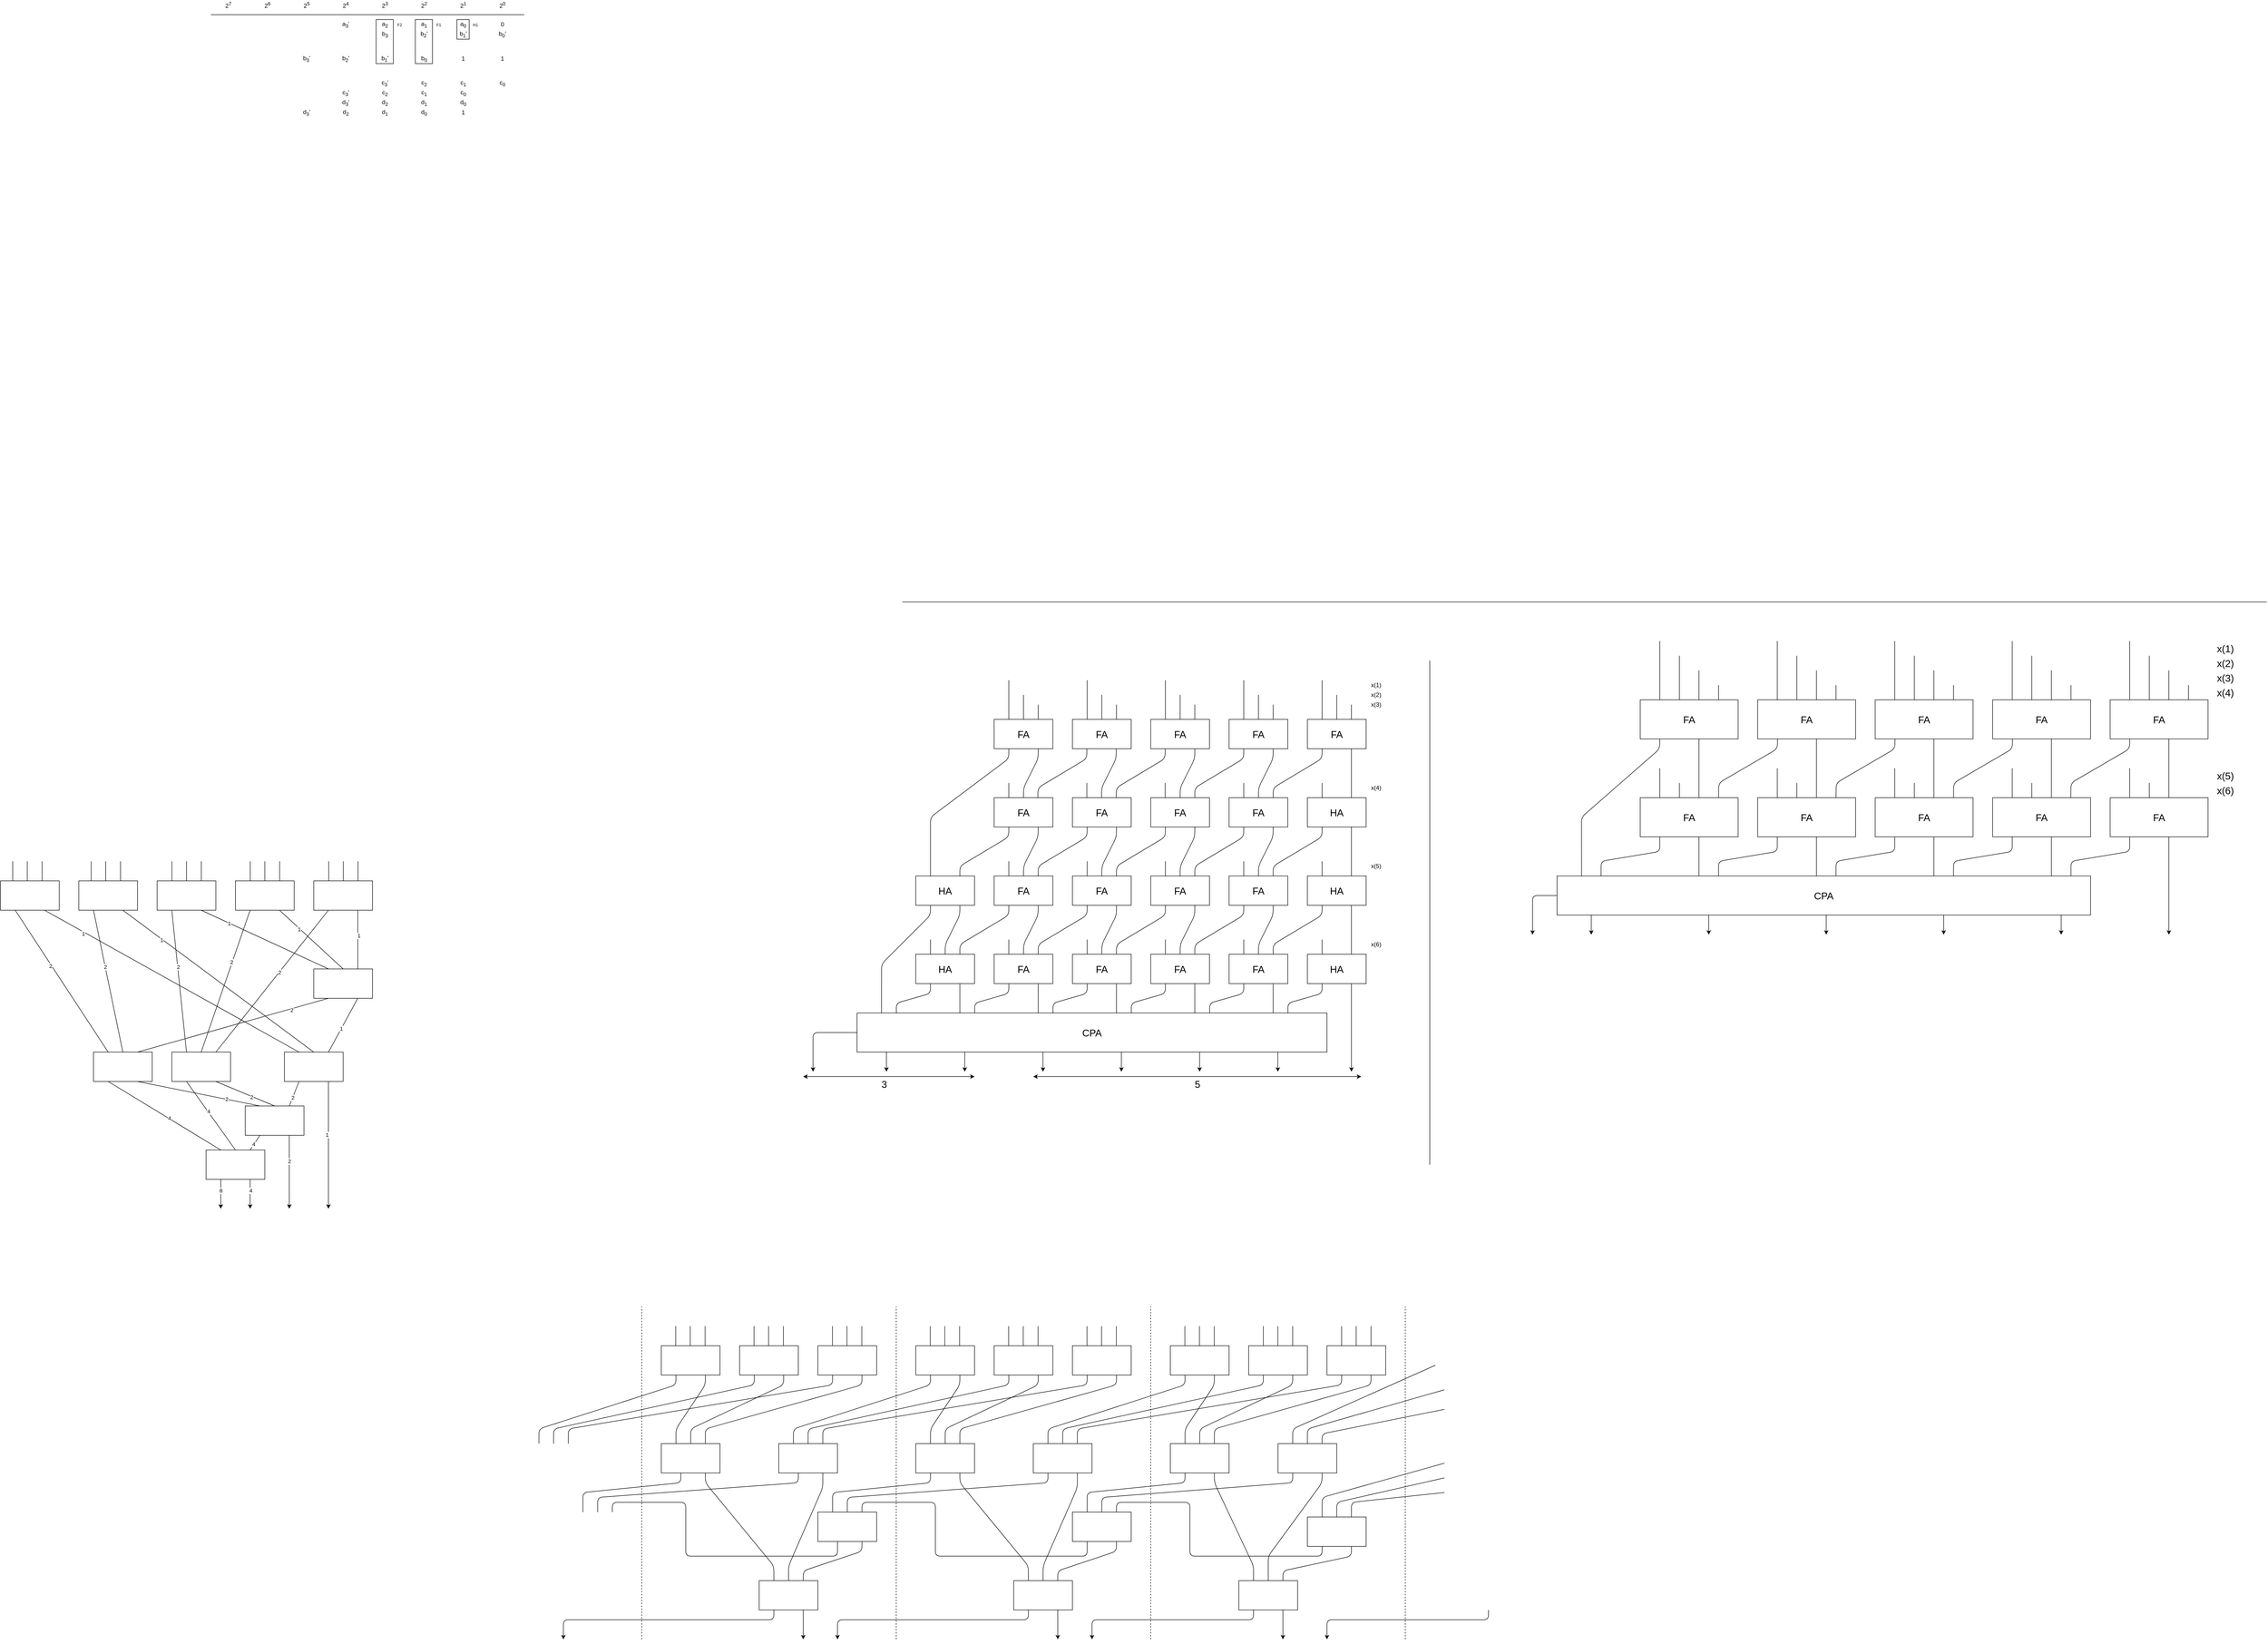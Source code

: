 <mxfile version="12.9.14" type="github">
  <diagram id="b7eLqLj3EvKyhnpj8nZf" name="Page-1">
    <mxGraphModel dx="1768.31" dy="2540.67" grid="1" gridSize="10" guides="1" tooltips="1" connect="1" arrows="1" fold="1" page="1" pageScale="1" pageWidth="850" pageHeight="1100" math="0" shadow="0">
      <root>
        <mxCell id="0" />
        <mxCell id="1" parent="0" />
        <mxCell id="1DGMJrVgc7je8S7qsRIU-1" value="" style="rounded=0;whiteSpace=wrap;html=1;fontSize=19;" parent="1" vertex="1">
          <mxGeometry x="560" y="280" width="120" height="60" as="geometry" />
        </mxCell>
        <mxCell id="1DGMJrVgc7je8S7qsRIU-2" value="" style="rounded=0;whiteSpace=wrap;html=1;fontSize=19;" parent="1" vertex="1">
          <mxGeometry x="400" y="280" width="120" height="60" as="geometry" />
        </mxCell>
        <mxCell id="1DGMJrVgc7je8S7qsRIU-3" value="" style="rounded=0;whiteSpace=wrap;html=1;fontSize=19;" parent="1" vertex="1">
          <mxGeometry x="240" y="280" width="120" height="60" as="geometry" />
        </mxCell>
        <mxCell id="1DGMJrVgc7je8S7qsRIU-4" value="" style="endArrow=none;dashed=1;html=1;" parent="1" edge="1">
          <mxGeometry width="50" height="50" relative="1" as="geometry">
            <mxPoint x="200" y="880" as="sourcePoint" />
            <mxPoint x="200" y="200" as="targetPoint" />
          </mxGeometry>
        </mxCell>
        <mxCell id="1DGMJrVgc7je8S7qsRIU-8" value="" style="rounded=0;whiteSpace=wrap;html=1;fontSize=19;" parent="1" vertex="1">
          <mxGeometry x="40" y="280" width="120" height="60" as="geometry" />
        </mxCell>
        <mxCell id="1DGMJrVgc7je8S7qsRIU-9" value="" style="rounded=0;whiteSpace=wrap;html=1;fontSize=19;" parent="1" vertex="1">
          <mxGeometry x="-120" y="280" width="120" height="60" as="geometry" />
        </mxCell>
        <mxCell id="1DGMJrVgc7je8S7qsRIU-10" value="" style="rounded=0;whiteSpace=wrap;html=1;fontSize=19;" parent="1" vertex="1">
          <mxGeometry x="-280" y="280" width="120" height="60" as="geometry" />
        </mxCell>
        <mxCell id="1DGMJrVgc7je8S7qsRIU-11" value="" style="endArrow=none;dashed=1;html=1;" parent="1" edge="1">
          <mxGeometry width="50" height="50" relative="1" as="geometry">
            <mxPoint x="-320" y="880" as="sourcePoint" />
            <mxPoint x="-320" y="200" as="targetPoint" />
          </mxGeometry>
        </mxCell>
        <mxCell id="1DGMJrVgc7je8S7qsRIU-12" value="" style="rounded=0;whiteSpace=wrap;html=1;fontSize=19;" parent="1" vertex="1">
          <mxGeometry x="-480" y="280" width="120" height="60" as="geometry" />
        </mxCell>
        <mxCell id="1DGMJrVgc7je8S7qsRIU-13" value="" style="rounded=0;whiteSpace=wrap;html=1;fontSize=19;" parent="1" vertex="1">
          <mxGeometry x="-640" y="280" width="120" height="60" as="geometry" />
        </mxCell>
        <mxCell id="1DGMJrVgc7je8S7qsRIU-14" value="" style="rounded=0;whiteSpace=wrap;html=1;fontSize=19;" parent="1" vertex="1">
          <mxGeometry x="-800" y="280" width="120" height="60" as="geometry" />
        </mxCell>
        <mxCell id="1DGMJrVgc7je8S7qsRIU-15" value="" style="endArrow=none;html=1;exitX=0.75;exitY=0;exitDx=0;exitDy=0;" parent="1" edge="1">
          <mxGeometry width="50" height="50" relative="1" as="geometry">
            <mxPoint x="-1419.46" y="-670.0" as="sourcePoint" />
            <mxPoint x="-1419.46" y="-710" as="targetPoint" />
          </mxGeometry>
        </mxCell>
        <mxCell id="1DGMJrVgc7je8S7qsRIU-16" value="" style="endArrow=none;html=1;exitX=0.75;exitY=0;exitDx=0;exitDy=0;" parent="1" edge="1">
          <mxGeometry width="50" height="50" relative="1" as="geometry">
            <mxPoint x="-1449.7" y="-670" as="sourcePoint" />
            <mxPoint x="-1449.7" y="-710" as="targetPoint" />
          </mxGeometry>
        </mxCell>
        <mxCell id="1DGMJrVgc7je8S7qsRIU-17" value="" style="endArrow=none;html=1;exitX=0.75;exitY=0;exitDx=0;exitDy=0;" parent="1" edge="1">
          <mxGeometry width="50" height="50" relative="1" as="geometry">
            <mxPoint x="-1479.46" y="-670" as="sourcePoint" />
            <mxPoint x="-1479.46" y="-710" as="targetPoint" />
          </mxGeometry>
        </mxCell>
        <mxCell id="1DGMJrVgc7je8S7qsRIU-18" value="" style="endArrow=none;html=1;exitX=0.75;exitY=0;exitDx=0;exitDy=0;" parent="1" edge="1">
          <mxGeometry width="50" height="50" relative="1" as="geometry">
            <mxPoint x="-1579.7" y="-670" as="sourcePoint" />
            <mxPoint x="-1579.7" y="-710" as="targetPoint" />
          </mxGeometry>
        </mxCell>
        <mxCell id="1DGMJrVgc7je8S7qsRIU-19" value="" style="endArrow=none;html=1;exitX=0.75;exitY=0;exitDx=0;exitDy=0;" parent="1" edge="1">
          <mxGeometry width="50" height="50" relative="1" as="geometry">
            <mxPoint x="-1609.94" y="-670" as="sourcePoint" />
            <mxPoint x="-1609.94" y="-710" as="targetPoint" />
          </mxGeometry>
        </mxCell>
        <mxCell id="1DGMJrVgc7je8S7qsRIU-20" value="" style="endArrow=none;html=1;exitX=0.75;exitY=0;exitDx=0;exitDy=0;" parent="1" edge="1">
          <mxGeometry width="50" height="50" relative="1" as="geometry">
            <mxPoint x="-1639.7" y="-670" as="sourcePoint" />
            <mxPoint x="-1639.7" y="-710" as="targetPoint" />
          </mxGeometry>
        </mxCell>
        <mxCell id="1DGMJrVgc7je8S7qsRIU-21" value="" style="endArrow=none;html=1;exitX=0.75;exitY=0;exitDx=0;exitDy=0;" parent="1" edge="1">
          <mxGeometry width="50" height="50" relative="1" as="geometry">
            <mxPoint x="-1739.7" y="-670" as="sourcePoint" />
            <mxPoint x="-1739.7" y="-710" as="targetPoint" />
          </mxGeometry>
        </mxCell>
        <mxCell id="1DGMJrVgc7je8S7qsRIU-22" value="" style="endArrow=none;html=1;exitX=0.75;exitY=0;exitDx=0;exitDy=0;" parent="1" edge="1">
          <mxGeometry width="50" height="50" relative="1" as="geometry">
            <mxPoint x="-1769.94" y="-670" as="sourcePoint" />
            <mxPoint x="-1769.94" y="-710" as="targetPoint" />
          </mxGeometry>
        </mxCell>
        <mxCell id="1DGMJrVgc7je8S7qsRIU-23" value="" style="endArrow=none;html=1;exitX=0.75;exitY=0;exitDx=0;exitDy=0;" parent="1" edge="1">
          <mxGeometry width="50" height="50" relative="1" as="geometry">
            <mxPoint x="-1799.7" y="-670" as="sourcePoint" />
            <mxPoint x="-1799.7" y="-710" as="targetPoint" />
          </mxGeometry>
        </mxCell>
        <mxCell id="1DGMJrVgc7je8S7qsRIU-24" value="" style="endArrow=none;html=1;exitX=0.75;exitY=0;exitDx=0;exitDy=0;" parent="1" edge="1">
          <mxGeometry width="50" height="50" relative="1" as="geometry">
            <mxPoint x="-1904.76" y="-670.0" as="sourcePoint" />
            <mxPoint x="-1904.76" y="-710" as="targetPoint" />
          </mxGeometry>
        </mxCell>
        <mxCell id="1DGMJrVgc7je8S7qsRIU-25" value="" style="endArrow=none;html=1;exitX=0.75;exitY=0;exitDx=0;exitDy=0;" parent="1" edge="1">
          <mxGeometry width="50" height="50" relative="1" as="geometry">
            <mxPoint x="-1935.0" y="-670.0" as="sourcePoint" />
            <mxPoint x="-1935.0" y="-710" as="targetPoint" />
          </mxGeometry>
        </mxCell>
        <mxCell id="1DGMJrVgc7je8S7qsRIU-26" value="" style="endArrow=none;html=1;exitX=0.75;exitY=0;exitDx=0;exitDy=0;" parent="1" edge="1">
          <mxGeometry width="50" height="50" relative="1" as="geometry">
            <mxPoint x="-1964.76" y="-670.0" as="sourcePoint" />
            <mxPoint x="-1964.76" y="-710" as="targetPoint" />
          </mxGeometry>
        </mxCell>
        <mxCell id="1DGMJrVgc7je8S7qsRIU-27" value="" style="endArrow=none;html=1;exitX=0.75;exitY=0;exitDx=0;exitDy=0;" parent="1" edge="1">
          <mxGeometry width="50" height="50" relative="1" as="geometry">
            <mxPoint x="-2065" y="-670.0" as="sourcePoint" />
            <mxPoint x="-2065" y="-710" as="targetPoint" />
          </mxGeometry>
        </mxCell>
        <mxCell id="1DGMJrVgc7je8S7qsRIU-28" value="" style="endArrow=none;html=1;exitX=0.75;exitY=0;exitDx=0;exitDy=0;" parent="1" edge="1">
          <mxGeometry width="50" height="50" relative="1" as="geometry">
            <mxPoint x="-2095.24" y="-670.0" as="sourcePoint" />
            <mxPoint x="-2095.24" y="-710" as="targetPoint" />
          </mxGeometry>
        </mxCell>
        <mxCell id="1DGMJrVgc7je8S7qsRIU-29" value="" style="endArrow=none;html=1;exitX=0.75;exitY=0;exitDx=0;exitDy=0;" parent="1" edge="1">
          <mxGeometry width="50" height="50" relative="1" as="geometry">
            <mxPoint x="-2125" y="-670.0" as="sourcePoint" />
            <mxPoint x="-2125" y="-710" as="targetPoint" />
          </mxGeometry>
        </mxCell>
        <mxCell id="1DGMJrVgc7je8S7qsRIU-30" value="" style="endArrow=none;html=1;exitX=0.75;exitY=0;exitDx=0;exitDy=0;" parent="1" edge="1">
          <mxGeometry width="50" height="50" relative="1" as="geometry">
            <mxPoint x="-190.54" y="280.0" as="sourcePoint" />
            <mxPoint x="-190.54" y="240" as="targetPoint" />
          </mxGeometry>
        </mxCell>
        <mxCell id="1DGMJrVgc7je8S7qsRIU-31" value="" style="endArrow=none;html=1;exitX=0.75;exitY=0;exitDx=0;exitDy=0;" parent="1" edge="1">
          <mxGeometry width="50" height="50" relative="1" as="geometry">
            <mxPoint x="-220.78" y="280.0" as="sourcePoint" />
            <mxPoint x="-220.78" y="240" as="targetPoint" />
          </mxGeometry>
        </mxCell>
        <mxCell id="1DGMJrVgc7je8S7qsRIU-32" value="" style="endArrow=none;html=1;exitX=0.75;exitY=0;exitDx=0;exitDy=0;" parent="1" edge="1">
          <mxGeometry width="50" height="50" relative="1" as="geometry">
            <mxPoint x="-250.54" y="280.0" as="sourcePoint" />
            <mxPoint x="-250.54" y="240" as="targetPoint" />
          </mxGeometry>
        </mxCell>
        <mxCell id="1DGMJrVgc7je8S7qsRIU-33" value="" style="endArrow=none;html=1;exitX=0.75;exitY=0;exitDx=0;exitDy=0;" parent="1" edge="1">
          <mxGeometry width="50" height="50" relative="1" as="geometry">
            <mxPoint x="-390.3" y="280.0" as="sourcePoint" />
            <mxPoint x="-390.3" y="240" as="targetPoint" />
          </mxGeometry>
        </mxCell>
        <mxCell id="1DGMJrVgc7je8S7qsRIU-34" value="" style="endArrow=none;html=1;exitX=0.75;exitY=0;exitDx=0;exitDy=0;" parent="1" edge="1">
          <mxGeometry width="50" height="50" relative="1" as="geometry">
            <mxPoint x="-420.54" y="280.0" as="sourcePoint" />
            <mxPoint x="-420.54" y="240" as="targetPoint" />
          </mxGeometry>
        </mxCell>
        <mxCell id="1DGMJrVgc7je8S7qsRIU-35" value="" style="endArrow=none;html=1;exitX=0.75;exitY=0;exitDx=0;exitDy=0;" parent="1" edge="1">
          <mxGeometry width="50" height="50" relative="1" as="geometry">
            <mxPoint x="-450.3" y="280.0" as="sourcePoint" />
            <mxPoint x="-450.3" y="240" as="targetPoint" />
          </mxGeometry>
        </mxCell>
        <mxCell id="1DGMJrVgc7je8S7qsRIU-36" value="" style="endArrow=none;html=1;exitX=0.75;exitY=0;exitDx=0;exitDy=0;" parent="1" edge="1">
          <mxGeometry width="50" height="50" relative="1" as="geometry">
            <mxPoint x="-550.54" y="280.0" as="sourcePoint" />
            <mxPoint x="-550.54" y="240" as="targetPoint" />
          </mxGeometry>
        </mxCell>
        <mxCell id="1DGMJrVgc7je8S7qsRIU-37" value="" style="endArrow=none;html=1;exitX=0.75;exitY=0;exitDx=0;exitDy=0;" parent="1" edge="1">
          <mxGeometry width="50" height="50" relative="1" as="geometry">
            <mxPoint x="-580.78" y="280.0" as="sourcePoint" />
            <mxPoint x="-580.78" y="240" as="targetPoint" />
          </mxGeometry>
        </mxCell>
        <mxCell id="1DGMJrVgc7je8S7qsRIU-38" value="" style="endArrow=none;html=1;exitX=0.75;exitY=0;exitDx=0;exitDy=0;" parent="1" edge="1">
          <mxGeometry width="50" height="50" relative="1" as="geometry">
            <mxPoint x="-610.54" y="280.0" as="sourcePoint" />
            <mxPoint x="-610.54" y="240" as="targetPoint" />
          </mxGeometry>
        </mxCell>
        <mxCell id="1DGMJrVgc7je8S7qsRIU-39" value="" style="endArrow=none;html=1;exitX=0.75;exitY=0;exitDx=0;exitDy=0;" parent="1" edge="1">
          <mxGeometry width="50" height="50" relative="1" as="geometry">
            <mxPoint x="-710.54" y="280.0" as="sourcePoint" />
            <mxPoint x="-710.54" y="240" as="targetPoint" />
          </mxGeometry>
        </mxCell>
        <mxCell id="1DGMJrVgc7je8S7qsRIU-40" value="" style="endArrow=none;html=1;exitX=0.75;exitY=0;exitDx=0;exitDy=0;" parent="1" edge="1">
          <mxGeometry width="50" height="50" relative="1" as="geometry">
            <mxPoint x="-740.78" y="280.0" as="sourcePoint" />
            <mxPoint x="-740.78" y="240" as="targetPoint" />
          </mxGeometry>
        </mxCell>
        <mxCell id="1DGMJrVgc7je8S7qsRIU-41" value="" style="endArrow=none;html=1;exitX=0.75;exitY=0;exitDx=0;exitDy=0;" parent="1" edge="1">
          <mxGeometry width="50" height="50" relative="1" as="geometry">
            <mxPoint x="-770.54" y="280.0" as="sourcePoint" />
            <mxPoint x="-770.54" y="240" as="targetPoint" />
          </mxGeometry>
        </mxCell>
        <mxCell id="1DGMJrVgc7je8S7qsRIU-42" value="" style="rounded=0;whiteSpace=wrap;html=1;" parent="1" vertex="1">
          <mxGeometry x="40" y="620" width="120" height="60" as="geometry" />
        </mxCell>
        <mxCell id="1DGMJrVgc7je8S7qsRIU-43" value="" style="rounded=0;whiteSpace=wrap;html=1;" parent="1" vertex="1">
          <mxGeometry x="-40" y="480" width="120" height="60" as="geometry" />
        </mxCell>
        <mxCell id="1DGMJrVgc7je8S7qsRIU-44" value="" style="rounded=0;whiteSpace=wrap;html=1;" parent="1" vertex="1">
          <mxGeometry x="-280" y="480" width="120" height="60" as="geometry" />
        </mxCell>
        <mxCell id="1DGMJrVgc7je8S7qsRIU-45" value="" style="endArrow=none;html=1;entryX=0.75;entryY=1;entryDx=0;entryDy=0;exitX=0.75;exitY=0;exitDx=0;exitDy=0;comic=0;shadow=0;strokeColor=#000000;" parent="1" source="1DGMJrVgc7je8S7qsRIU-44" target="1DGMJrVgc7je8S7qsRIU-8" edge="1">
          <mxGeometry width="50" height="50" relative="1" as="geometry">
            <mxPoint x="90" y="410" as="sourcePoint" />
            <mxPoint x="140" y="360" as="targetPoint" />
            <Array as="points">
              <mxPoint x="-190" y="450" />
              <mxPoint x="130" y="360" />
            </Array>
          </mxGeometry>
        </mxCell>
        <mxCell id="1DGMJrVgc7je8S7qsRIU-46" value="" style="endArrow=none;html=1;entryX=0.75;entryY=1;entryDx=0;entryDy=0;exitX=0.5;exitY=0;exitDx=0;exitDy=0;comic=0;shadow=0;strokeColor=#000000;" parent="1" source="1DGMJrVgc7je8S7qsRIU-44" target="1DGMJrVgc7je8S7qsRIU-9" edge="1">
          <mxGeometry width="50" height="50" relative="1" as="geometry">
            <mxPoint x="-120" y="420" as="sourcePoint" />
            <mxPoint x="-70" y="370" as="targetPoint" />
            <Array as="points">
              <mxPoint x="-220" y="450" />
              <mxPoint x="-30" y="360" />
            </Array>
          </mxGeometry>
        </mxCell>
        <mxCell id="1DGMJrVgc7je8S7qsRIU-47" value="" style="endArrow=none;html=1;entryX=0.75;entryY=1;entryDx=0;entryDy=0;exitX=0.25;exitY=0;exitDx=0;exitDy=0;comic=0;shadow=0;strokeColor=#000000;" parent="1" source="1DGMJrVgc7je8S7qsRIU-44" target="1DGMJrVgc7je8S7qsRIU-10" edge="1">
          <mxGeometry width="50" height="50" relative="1" as="geometry">
            <mxPoint x="-250" y="480" as="sourcePoint" />
            <mxPoint x="-200" y="430" as="targetPoint" />
            <Array as="points">
              <mxPoint x="-250" y="450" />
              <mxPoint x="-190" y="360" />
            </Array>
          </mxGeometry>
        </mxCell>
        <mxCell id="1DGMJrVgc7je8S7qsRIU-49" value="" style="endArrow=none;html=1;shadow=0;strokeColor=#000000;exitX=0.25;exitY=0;exitDx=0;exitDy=0;entryX=0.25;entryY=1;entryDx=0;entryDy=0;" parent="1" source="1DGMJrVgc7je8S7qsRIU-43" target="1DGMJrVgc7je8S7qsRIU-3" edge="1">
          <mxGeometry width="50" height="50" relative="1" as="geometry">
            <mxPoint x="340" y="510" as="sourcePoint" />
            <mxPoint x="390" y="460" as="targetPoint" />
            <Array as="points">
              <mxPoint x="-10" y="450" />
              <mxPoint x="270" y="360" />
            </Array>
          </mxGeometry>
        </mxCell>
        <mxCell id="1DGMJrVgc7je8S7qsRIU-50" value="" style="endArrow=none;html=1;shadow=0;strokeColor=#000000;entryX=0.25;entryY=1;entryDx=0;entryDy=0;exitX=0.5;exitY=0;exitDx=0;exitDy=0;" parent="1" source="1DGMJrVgc7je8S7qsRIU-43" target="1DGMJrVgc7je8S7qsRIU-2" edge="1">
          <mxGeometry width="50" height="50" relative="1" as="geometry">
            <mxPoint x="350" y="520" as="sourcePoint" />
            <mxPoint x="400" y="470" as="targetPoint" />
            <Array as="points">
              <mxPoint x="20" y="450" />
              <mxPoint x="430" y="360" />
            </Array>
          </mxGeometry>
        </mxCell>
        <mxCell id="1DGMJrVgc7je8S7qsRIU-51" value="" style="endArrow=none;html=1;shadow=0;strokeColor=#000000;entryX=0.25;entryY=1;entryDx=0;entryDy=0;exitX=0.75;exitY=0;exitDx=0;exitDy=0;" parent="1" source="1DGMJrVgc7je8S7qsRIU-43" target="1DGMJrVgc7je8S7qsRIU-1" edge="1">
          <mxGeometry width="50" height="50" relative="1" as="geometry">
            <mxPoint x="360" y="530" as="sourcePoint" />
            <mxPoint x="410" y="480" as="targetPoint" />
            <Array as="points">
              <mxPoint x="50" y="450" />
              <mxPoint x="590" y="360" />
            </Array>
          </mxGeometry>
        </mxCell>
        <mxCell id="1DGMJrVgc7je8S7qsRIU-52" value="" style="rounded=0;whiteSpace=wrap;html=1;" parent="1" vertex="1">
          <mxGeometry x="520" y="630" width="120" height="60" as="geometry" />
        </mxCell>
        <mxCell id="1DGMJrVgc7je8S7qsRIU-53" value="" style="rounded=0;whiteSpace=wrap;html=1;" parent="1" vertex="1">
          <mxGeometry x="460" y="480" width="120" height="60" as="geometry" />
        </mxCell>
        <mxCell id="1DGMJrVgc7je8S7qsRIU-54" value="" style="rounded=0;whiteSpace=wrap;html=1;" parent="1" vertex="1">
          <mxGeometry x="240" y="480" width="120" height="60" as="geometry" />
        </mxCell>
        <mxCell id="1DGMJrVgc7je8S7qsRIU-55" value="" style="endArrow=none;html=1;shadow=0;strokeColor=#000000;exitX=0.5;exitY=0;exitDx=0;exitDy=0;entryX=0.25;entryY=1;entryDx=0;entryDy=0;" parent="1" source="1DGMJrVgc7je8S7qsRIU-42" target="1DGMJrVgc7je8S7qsRIU-53" edge="1">
          <mxGeometry width="50" height="50" relative="1" as="geometry">
            <mxPoint x="370" y="600" as="sourcePoint" />
            <mxPoint x="280" y="510" as="targetPoint" />
            <Array as="points">
              <mxPoint x="100" y="590" />
              <mxPoint x="490" y="560" />
            </Array>
          </mxGeometry>
        </mxCell>
        <mxCell id="1DGMJrVgc7je8S7qsRIU-56" value="" style="endArrow=none;html=1;shadow=0;strokeColor=#000000;exitX=0.75;exitY=0;exitDx=0;exitDy=0;entryX=0.25;entryY=1;entryDx=0;entryDy=0;" parent="1" source="1DGMJrVgc7je8S7qsRIU-42" target="1DGMJrVgc7je8S7qsRIU-52" edge="1">
          <mxGeometry width="50" height="50" relative="1" as="geometry">
            <mxPoint x="360" y="660" as="sourcePoint" />
            <mxPoint x="330" y="560" as="targetPoint" />
            <Array as="points">
              <mxPoint x="130" y="600" />
              <mxPoint x="280" y="600" />
              <mxPoint x="280" y="710" />
              <mxPoint x="550" y="710" />
            </Array>
          </mxGeometry>
        </mxCell>
        <mxCell id="1DGMJrVgc7je8S7qsRIU-57" value="" style="endArrow=none;html=1;shadow=0;strokeColor=#000000;exitX=0.25;exitY=0;exitDx=0;exitDy=0;entryX=0.25;entryY=1;entryDx=0;entryDy=0;" parent="1" source="1DGMJrVgc7je8S7qsRIU-42" target="1DGMJrVgc7je8S7qsRIU-54" edge="1">
          <mxGeometry width="50" height="50" relative="1" as="geometry">
            <mxPoint x="110" y="600" as="sourcePoint" />
            <mxPoint x="240" y="490" as="targetPoint" />
            <Array as="points">
              <mxPoint x="70" y="580" />
              <mxPoint x="270" y="560" />
            </Array>
          </mxGeometry>
        </mxCell>
        <mxCell id="1DGMJrVgc7je8S7qsRIU-58" value="" style="rounded=0;whiteSpace=wrap;html=1;" parent="1" vertex="1">
          <mxGeometry x="-80" y="760" width="120" height="60" as="geometry" />
        </mxCell>
        <mxCell id="1DGMJrVgc7je8S7qsRIU-59" value="" style="endArrow=none;html=1;shadow=0;strokeColor=#000000;entryX=0.75;entryY=1;entryDx=0;entryDy=0;exitX=0.25;exitY=0;exitDx=0;exitDy=0;" parent="1" source="1DGMJrVgc7je8S7qsRIU-58" target="1DGMJrVgc7je8S7qsRIU-44" edge="1">
          <mxGeometry width="50" height="50" relative="1" as="geometry">
            <mxPoint x="-240" y="700" as="sourcePoint" />
            <mxPoint x="-190" y="650" as="targetPoint" />
            <Array as="points">
              <mxPoint x="-50" y="730" />
              <mxPoint x="-190" y="560" />
            </Array>
          </mxGeometry>
        </mxCell>
        <mxCell id="1DGMJrVgc7je8S7qsRIU-60" value="" style="endArrow=none;html=1;shadow=0;strokeColor=#000000;exitX=0.5;exitY=0;exitDx=0;exitDy=0;entryX=0.75;entryY=1;entryDx=0;entryDy=0;" parent="1" source="1DGMJrVgc7je8S7qsRIU-58" target="1DGMJrVgc7je8S7qsRIU-43" edge="1">
          <mxGeometry width="50" height="50" relative="1" as="geometry">
            <mxPoint x="-100" y="700" as="sourcePoint" />
            <mxPoint x="-50" y="650" as="targetPoint" />
            <Array as="points">
              <mxPoint x="-20" y="730" />
              <mxPoint x="50" y="570" />
            </Array>
          </mxGeometry>
        </mxCell>
        <mxCell id="1DGMJrVgc7je8S7qsRIU-61" value="" style="endArrow=none;html=1;shadow=0;strokeColor=#000000;exitX=0.75;exitY=0;exitDx=0;exitDy=0;entryX=0.75;entryY=1;entryDx=0;entryDy=0;" parent="1" source="1DGMJrVgc7je8S7qsRIU-58" target="1DGMJrVgc7je8S7qsRIU-42" edge="1">
          <mxGeometry width="50" height="50" relative="1" as="geometry">
            <mxPoint x="20" y="750" as="sourcePoint" />
            <mxPoint x="70" y="700" as="targetPoint" />
            <Array as="points">
              <mxPoint x="10" y="740" />
              <mxPoint x="130" y="700" />
            </Array>
          </mxGeometry>
        </mxCell>
        <mxCell id="1DGMJrVgc7je8S7qsRIU-62" value="" style="rounded=0;whiteSpace=wrap;html=1;" parent="1" vertex="1">
          <mxGeometry x="380" y="760" width="120" height="60" as="geometry" />
        </mxCell>
        <mxCell id="1DGMJrVgc7je8S7qsRIU-64" value="" style="endArrow=none;html=1;shadow=0;strokeColor=#000000;entryX=0.75;entryY=1;entryDx=0;entryDy=0;exitX=0.75;exitY=0;exitDx=0;exitDy=0;" parent="1" source="1DGMJrVgc7je8S7qsRIU-62" target="1DGMJrVgc7je8S7qsRIU-52" edge="1">
          <mxGeometry width="50" height="50" relative="1" as="geometry">
            <mxPoint x="530" y="770" as="sourcePoint" />
            <mxPoint x="580" y="720" as="targetPoint" />
            <Array as="points">
              <mxPoint x="470" y="740" />
              <mxPoint x="610" y="710" />
            </Array>
          </mxGeometry>
        </mxCell>
        <mxCell id="1DGMJrVgc7je8S7qsRIU-65" value="" style="endArrow=none;html=1;shadow=0;strokeColor=#000000;exitX=0.5;exitY=0;exitDx=0;exitDy=0;entryX=0.75;entryY=1;entryDx=0;entryDy=0;" parent="1" source="1DGMJrVgc7je8S7qsRIU-62" target="1DGMJrVgc7je8S7qsRIU-53" edge="1">
          <mxGeometry width="50" height="50" relative="1" as="geometry">
            <mxPoint x="430" y="740" as="sourcePoint" />
            <mxPoint x="480" y="690" as="targetPoint" />
            <Array as="points">
              <mxPoint x="440" y="710" />
              <mxPoint x="550" y="560" />
            </Array>
          </mxGeometry>
        </mxCell>
        <mxCell id="1DGMJrVgc7je8S7qsRIU-66" value="" style="endArrow=none;html=1;shadow=0;strokeColor=#000000;entryX=0.75;entryY=1;entryDx=0;entryDy=0;exitX=0.25;exitY=0;exitDx=0;exitDy=0;" parent="1" source="1DGMJrVgc7je8S7qsRIU-62" target="1DGMJrVgc7je8S7qsRIU-54" edge="1">
          <mxGeometry width="50" height="50" relative="1" as="geometry">
            <mxPoint x="270" y="720" as="sourcePoint" />
            <mxPoint x="320" y="670" as="targetPoint" />
            <Array as="points">
              <mxPoint x="410" y="730" />
              <mxPoint x="330" y="560" />
            </Array>
          </mxGeometry>
        </mxCell>
        <mxCell id="1DGMJrVgc7je8S7qsRIU-72" value="" style="endArrow=classic;html=1;shadow=0;strokeColor=#000000;exitX=0.75;exitY=1;exitDx=0;exitDy=0;" parent="1" source="1DGMJrVgc7je8S7qsRIU-62" edge="1">
          <mxGeometry width="50" height="50" relative="1" as="geometry">
            <mxPoint x="500" y="900" as="sourcePoint" />
            <mxPoint x="470" y="880" as="targetPoint" />
          </mxGeometry>
        </mxCell>
        <mxCell id="1DGMJrVgc7je8S7qsRIU-73" value="" style="endArrow=classic;html=1;shadow=0;strokeColor=#000000;exitX=0.25;exitY=1;exitDx=0;exitDy=0;" parent="1" source="1DGMJrVgc7je8S7qsRIU-62" edge="1">
          <mxGeometry width="50" height="50" relative="1" as="geometry">
            <mxPoint x="280" y="950" as="sourcePoint" />
            <mxPoint x="80" y="880" as="targetPoint" />
            <Array as="points">
              <mxPoint x="410" y="840" />
              <mxPoint x="80" y="840" />
            </Array>
          </mxGeometry>
        </mxCell>
        <mxCell id="1DGMJrVgc7je8S7qsRIU-74" value="" style="endArrow=classic;html=1;shadow=0;strokeColor=#000000;exitX=0.75;exitY=1;exitDx=0;exitDy=0;" parent="1" source="1DGMJrVgc7je8S7qsRIU-58" edge="1">
          <mxGeometry width="50" height="50" relative="1" as="geometry">
            <mxPoint x="50" y="950" as="sourcePoint" />
            <mxPoint x="10" y="880" as="targetPoint" />
          </mxGeometry>
        </mxCell>
        <mxCell id="1DGMJrVgc7je8S7qsRIU-76" value="" style="endArrow=classic;html=1;shadow=0;strokeColor=#000000;exitX=0.25;exitY=1;exitDx=0;exitDy=0;" parent="1" source="1DGMJrVgc7je8S7qsRIU-58" edge="1">
          <mxGeometry width="50" height="50" relative="1" as="geometry">
            <mxPoint x="-390" y="930" as="sourcePoint" />
            <mxPoint x="-440" y="880" as="targetPoint" />
            <Array as="points">
              <mxPoint x="-50" y="840" />
              <mxPoint x="-440" y="840" />
            </Array>
          </mxGeometry>
        </mxCell>
        <mxCell id="1DGMJrVgc7je8S7qsRIU-78" value="" style="rounded=0;whiteSpace=wrap;html=1;" parent="1" vertex="1">
          <mxGeometry x="-480" y="620" width="120" height="60" as="geometry" />
        </mxCell>
        <mxCell id="1DGMJrVgc7je8S7qsRIU-79" value="" style="rounded=0;whiteSpace=wrap;html=1;" parent="1" vertex="1">
          <mxGeometry x="-560" y="480" width="120" height="60" as="geometry" />
        </mxCell>
        <mxCell id="1DGMJrVgc7je8S7qsRIU-80" value="" style="rounded=0;whiteSpace=wrap;html=1;" parent="1" vertex="1">
          <mxGeometry x="-800" y="480" width="120" height="60" as="geometry" />
        </mxCell>
        <mxCell id="1DGMJrVgc7je8S7qsRIU-81" value="" style="rounded=0;whiteSpace=wrap;html=1;" parent="1" vertex="1">
          <mxGeometry x="-600" y="760" width="120" height="60" as="geometry" />
        </mxCell>
        <mxCell id="1DGMJrVgc7je8S7qsRIU-82" value="" style="endArrow=none;html=1;shadow=0;strokeColor=#000000;entryX=0.75;entryY=1;entryDx=0;entryDy=0;exitX=0.25;exitY=0;exitDx=0;exitDy=0;" parent="1" source="1DGMJrVgc7je8S7qsRIU-81" target="1DGMJrVgc7je8S7qsRIU-80" edge="1">
          <mxGeometry width="50" height="50" relative="1" as="geometry">
            <mxPoint x="-760" y="700" as="sourcePoint" />
            <mxPoint x="-710" y="650" as="targetPoint" />
            <Array as="points">
              <mxPoint x="-570" y="730" />
              <mxPoint x="-710" y="560" />
            </Array>
          </mxGeometry>
        </mxCell>
        <mxCell id="1DGMJrVgc7je8S7qsRIU-83" value="" style="endArrow=none;html=1;shadow=0;strokeColor=#000000;exitX=0.5;exitY=0;exitDx=0;exitDy=0;entryX=0.75;entryY=1;entryDx=0;entryDy=0;" parent="1" source="1DGMJrVgc7je8S7qsRIU-81" target="1DGMJrVgc7je8S7qsRIU-79" edge="1">
          <mxGeometry width="50" height="50" relative="1" as="geometry">
            <mxPoint x="-620" y="700" as="sourcePoint" />
            <mxPoint x="-570" y="650" as="targetPoint" />
            <Array as="points">
              <mxPoint x="-540" y="730" />
              <mxPoint x="-470" y="570" />
            </Array>
          </mxGeometry>
        </mxCell>
        <mxCell id="1DGMJrVgc7je8S7qsRIU-84" value="" style="endArrow=none;html=1;shadow=0;strokeColor=#000000;exitX=0.75;exitY=0;exitDx=0;exitDy=0;entryX=0.75;entryY=1;entryDx=0;entryDy=0;" parent="1" source="1DGMJrVgc7je8S7qsRIU-81" target="1DGMJrVgc7je8S7qsRIU-78" edge="1">
          <mxGeometry width="50" height="50" relative="1" as="geometry">
            <mxPoint x="-500" y="750" as="sourcePoint" />
            <mxPoint x="-450" y="700" as="targetPoint" />
            <Array as="points">
              <mxPoint x="-510" y="740" />
              <mxPoint x="-390" y="700" />
            </Array>
          </mxGeometry>
        </mxCell>
        <mxCell id="1DGMJrVgc7je8S7qsRIU-91" value="" style="endArrow=none;html=1;entryX=0.75;entryY=1;entryDx=0;entryDy=0;exitX=0.75;exitY=0;exitDx=0;exitDy=0;comic=0;shadow=0;strokeColor=#000000;" parent="1" edge="1">
          <mxGeometry width="50" height="50" relative="1" as="geometry">
            <mxPoint x="-710" y="480" as="sourcePoint" />
            <mxPoint x="-390" y="340" as="targetPoint" />
            <Array as="points">
              <mxPoint x="-710" y="450" />
              <mxPoint x="-390" y="360" />
            </Array>
          </mxGeometry>
        </mxCell>
        <mxCell id="1DGMJrVgc7je8S7qsRIU-92" value="" style="endArrow=none;html=1;entryX=0.75;entryY=1;entryDx=0;entryDy=0;exitX=0.5;exitY=0;exitDx=0;exitDy=0;comic=0;shadow=0;strokeColor=#000000;" parent="1" edge="1">
          <mxGeometry width="50" height="50" relative="1" as="geometry">
            <mxPoint x="-740" y="480" as="sourcePoint" />
            <mxPoint x="-550" y="340" as="targetPoint" />
            <Array as="points">
              <mxPoint x="-740" y="450" />
              <mxPoint x="-550" y="360" />
            </Array>
          </mxGeometry>
        </mxCell>
        <mxCell id="1DGMJrVgc7je8S7qsRIU-93" value="" style="endArrow=none;html=1;entryX=0.75;entryY=1;entryDx=0;entryDy=0;exitX=0.25;exitY=0;exitDx=0;exitDy=0;comic=0;shadow=0;strokeColor=#000000;" parent="1" edge="1">
          <mxGeometry width="50" height="50" relative="1" as="geometry">
            <mxPoint x="-770" y="480" as="sourcePoint" />
            <mxPoint x="-710" y="340" as="targetPoint" />
            <Array as="points">
              <mxPoint x="-770" y="450" />
              <mxPoint x="-710" y="360" />
            </Array>
          </mxGeometry>
        </mxCell>
        <mxCell id="1DGMJrVgc7je8S7qsRIU-94" value="" style="endArrow=none;html=1;shadow=0;strokeColor=#000000;exitX=0.25;exitY=0;exitDx=0;exitDy=0;entryX=0.25;entryY=1;entryDx=0;entryDy=0;" parent="1" edge="1">
          <mxGeometry width="50" height="50" relative="1" as="geometry">
            <mxPoint x="-530" y="480" as="sourcePoint" />
            <mxPoint x="-250" y="340" as="targetPoint" />
            <Array as="points">
              <mxPoint x="-530" y="450" />
              <mxPoint x="-250" y="360" />
            </Array>
          </mxGeometry>
        </mxCell>
        <mxCell id="1DGMJrVgc7je8S7qsRIU-95" value="" style="endArrow=none;html=1;shadow=0;strokeColor=#000000;entryX=0.25;entryY=1;entryDx=0;entryDy=0;exitX=0.5;exitY=0;exitDx=0;exitDy=0;" parent="1" edge="1">
          <mxGeometry width="50" height="50" relative="1" as="geometry">
            <mxPoint x="-500" y="480" as="sourcePoint" />
            <mxPoint x="-90" y="340" as="targetPoint" />
            <Array as="points">
              <mxPoint x="-500" y="450" />
              <mxPoint x="-90" y="360" />
            </Array>
          </mxGeometry>
        </mxCell>
        <mxCell id="1DGMJrVgc7je8S7qsRIU-96" value="" style="endArrow=none;html=1;shadow=0;strokeColor=#000000;entryX=0.25;entryY=1;entryDx=0;entryDy=0;exitX=0.75;exitY=0;exitDx=0;exitDy=0;" parent="1" edge="1">
          <mxGeometry width="50" height="50" relative="1" as="geometry">
            <mxPoint x="-470" y="480" as="sourcePoint" />
            <mxPoint x="70" y="340" as="targetPoint" />
            <Array as="points">
              <mxPoint x="-470" y="450" />
              <mxPoint x="70" y="360" />
            </Array>
          </mxGeometry>
        </mxCell>
        <mxCell id="1DGMJrVgc7je8S7qsRIU-97" value="" style="endArrow=none;html=1;shadow=0;strokeColor=#000000;exitX=0.5;exitY=0;exitDx=0;exitDy=0;entryX=0.25;entryY=1;entryDx=0;entryDy=0;" parent="1" edge="1">
          <mxGeometry width="50" height="50" relative="1" as="geometry">
            <mxPoint x="-420" y="620" as="sourcePoint" />
            <mxPoint x="-10" y="540" as="targetPoint" />
            <Array as="points">
              <mxPoint x="-420" y="590" />
              <mxPoint x="-10" y="560" />
            </Array>
          </mxGeometry>
        </mxCell>
        <mxCell id="1DGMJrVgc7je8S7qsRIU-98" value="" style="endArrow=none;html=1;shadow=0;strokeColor=#000000;exitX=0.75;exitY=0;exitDx=0;exitDy=0;entryX=0.25;entryY=1;entryDx=0;entryDy=0;" parent="1" target="1DGMJrVgc7je8S7qsRIU-42" edge="1">
          <mxGeometry width="50" height="50" relative="1" as="geometry">
            <mxPoint x="-390" y="620" as="sourcePoint" />
            <mxPoint x="30" y="690" as="targetPoint" />
            <Array as="points">
              <mxPoint x="-390" y="600" />
              <mxPoint x="-240" y="600" />
              <mxPoint x="-240" y="710" />
              <mxPoint x="70" y="710" />
            </Array>
          </mxGeometry>
        </mxCell>
        <mxCell id="1DGMJrVgc7je8S7qsRIU-99" value="" style="endArrow=none;html=1;shadow=0;strokeColor=#000000;exitX=0.25;exitY=0;exitDx=0;exitDy=0;entryX=0.25;entryY=1;entryDx=0;entryDy=0;" parent="1" edge="1">
          <mxGeometry width="50" height="50" relative="1" as="geometry">
            <mxPoint x="-450" y="620" as="sourcePoint" />
            <mxPoint x="-250" y="540" as="targetPoint" />
            <Array as="points">
              <mxPoint x="-450" y="580" />
              <mxPoint x="-250" y="560" />
            </Array>
          </mxGeometry>
        </mxCell>
        <mxCell id="1DGMJrVgc7je8S7qsRIU-100" value="" style="endArrow=classic;html=1;shadow=0;strokeColor=#000000;exitX=0.75;exitY=1;exitDx=0;exitDy=0;" parent="1" edge="1">
          <mxGeometry width="50" height="50" relative="1" as="geometry">
            <mxPoint x="-510" y="820" as="sourcePoint" />
            <mxPoint x="-510" y="880" as="targetPoint" />
          </mxGeometry>
        </mxCell>
        <mxCell id="1DGMJrVgc7je8S7qsRIU-101" value="" style="endArrow=none;dashed=1;html=1;" parent="1" edge="1">
          <mxGeometry width="50" height="50" relative="1" as="geometry">
            <mxPoint x="-840" y="880" as="sourcePoint" />
            <mxPoint x="-840" y="200" as="targetPoint" />
          </mxGeometry>
        </mxCell>
        <mxCell id="1DGMJrVgc7je8S7qsRIU-102" value="" style="endArrow=none;dashed=1;html=1;" parent="1" edge="1">
          <mxGeometry width="50" height="50" relative="1" as="geometry">
            <mxPoint x="720" y="880" as="sourcePoint" />
            <mxPoint x="720" y="200" as="targetPoint" />
          </mxGeometry>
        </mxCell>
        <mxCell id="1DGMJrVgc7je8S7qsRIU-103" value="" style="endArrow=none;html=1;shadow=0;strokeColor=#000000;exitX=0.5;exitY=0;exitDx=0;exitDy=0;" parent="1" source="1DGMJrVgc7je8S7qsRIU-52" edge="1">
          <mxGeometry width="50" height="50" relative="1" as="geometry">
            <mxPoint x="750" y="600" as="sourcePoint" />
            <mxPoint x="800" y="550" as="targetPoint" />
            <Array as="points">
              <mxPoint x="580" y="600" />
            </Array>
          </mxGeometry>
        </mxCell>
        <mxCell id="1DGMJrVgc7je8S7qsRIU-104" value="" style="endArrow=none;html=1;shadow=0;strokeColor=#000000;exitX=0.75;exitY=0;exitDx=0;exitDy=0;" parent="1" source="1DGMJrVgc7je8S7qsRIU-52" edge="1">
          <mxGeometry width="50" height="50" relative="1" as="geometry">
            <mxPoint x="760" y="690" as="sourcePoint" />
            <mxPoint x="800" y="580" as="targetPoint" />
            <Array as="points">
              <mxPoint x="610" y="600" />
            </Array>
          </mxGeometry>
        </mxCell>
        <mxCell id="1DGMJrVgc7je8S7qsRIU-105" value="" style="endArrow=none;html=1;shadow=0;strokeColor=#000000;exitX=0.25;exitY=0;exitDx=0;exitDy=0;" parent="1" source="1DGMJrVgc7je8S7qsRIU-52" edge="1">
          <mxGeometry width="50" height="50" relative="1" as="geometry">
            <mxPoint x="650" y="570" as="sourcePoint" />
            <mxPoint x="800" y="520" as="targetPoint" />
            <Array as="points">
              <mxPoint x="550" y="590" />
            </Array>
          </mxGeometry>
        </mxCell>
        <mxCell id="1DGMJrVgc7je8S7qsRIU-106" value="" style="endArrow=none;html=1;shadow=0;strokeColor=#000000;exitX=0.75;exitY=0;exitDx=0;exitDy=0;" parent="1" source="1DGMJrVgc7je8S7qsRIU-53" edge="1">
          <mxGeometry width="50" height="50" relative="1" as="geometry">
            <mxPoint x="640" y="480" as="sourcePoint" />
            <mxPoint x="800" y="410" as="targetPoint" />
            <Array as="points">
              <mxPoint x="550" y="460" />
            </Array>
          </mxGeometry>
        </mxCell>
        <mxCell id="1DGMJrVgc7je8S7qsRIU-107" value="" style="endArrow=none;html=1;shadow=0;strokeColor=#000000;exitX=0.5;exitY=0;exitDx=0;exitDy=0;" parent="1" source="1DGMJrVgc7je8S7qsRIU-53" edge="1">
          <mxGeometry width="50" height="50" relative="1" as="geometry">
            <mxPoint x="630" y="460" as="sourcePoint" />
            <mxPoint x="800" y="370" as="targetPoint" />
            <Array as="points">
              <mxPoint x="520" y="450" />
            </Array>
          </mxGeometry>
        </mxCell>
        <mxCell id="1DGMJrVgc7je8S7qsRIU-108" value="" style="endArrow=none;html=1;shadow=0;strokeColor=#000000;exitX=0.25;exitY=0;exitDx=0;exitDy=0;" parent="1" source="1DGMJrVgc7je8S7qsRIU-53" edge="1">
          <mxGeometry width="50" height="50" relative="1" as="geometry">
            <mxPoint x="500" y="460" as="sourcePoint" />
            <mxPoint x="781.143" y="320" as="targetPoint" />
            <Array as="points">
              <mxPoint x="490" y="450" />
            </Array>
          </mxGeometry>
        </mxCell>
        <mxCell id="1DGMJrVgc7je8S7qsRIU-109" value="" style="endArrow=none;html=1;entryX=0.75;entryY=1;entryDx=0;entryDy=0;exitX=0.75;exitY=0;exitDx=0;exitDy=0;comic=0;shadow=0;strokeColor=#000000;" parent="1" edge="1">
          <mxGeometry width="50" height="50" relative="1" as="geometry">
            <mxPoint x="330" y="480" as="sourcePoint" />
            <mxPoint x="650" y="340" as="targetPoint" />
            <Array as="points">
              <mxPoint x="330" y="450" />
              <mxPoint x="650" y="360" />
            </Array>
          </mxGeometry>
        </mxCell>
        <mxCell id="1DGMJrVgc7je8S7qsRIU-110" value="" style="endArrow=none;html=1;entryX=0.75;entryY=1;entryDx=0;entryDy=0;exitX=0.5;exitY=0;exitDx=0;exitDy=0;comic=0;shadow=0;strokeColor=#000000;" parent="1" edge="1">
          <mxGeometry width="50" height="50" relative="1" as="geometry">
            <mxPoint x="300" y="480" as="sourcePoint" />
            <mxPoint x="490" y="340" as="targetPoint" />
            <Array as="points">
              <mxPoint x="300" y="450" />
              <mxPoint x="490" y="360" />
            </Array>
          </mxGeometry>
        </mxCell>
        <mxCell id="1DGMJrVgc7je8S7qsRIU-111" value="" style="endArrow=none;html=1;entryX=0.75;entryY=1;entryDx=0;entryDy=0;exitX=0.25;exitY=0;exitDx=0;exitDy=0;comic=0;shadow=0;strokeColor=#000000;" parent="1" edge="1">
          <mxGeometry width="50" height="50" relative="1" as="geometry">
            <mxPoint x="270" y="480" as="sourcePoint" />
            <mxPoint x="330" y="340" as="targetPoint" />
            <Array as="points">
              <mxPoint x="270" y="450" />
              <mxPoint x="330" y="360" />
            </Array>
          </mxGeometry>
        </mxCell>
        <mxCell id="1DGMJrVgc7je8S7qsRIU-112" value="" style="endArrow=classic;html=1;shadow=0;strokeColor=#000000;exitX=0.25;exitY=1;exitDx=0;exitDy=0;" parent="1" edge="1">
          <mxGeometry width="50" height="50" relative="1" as="geometry">
            <mxPoint x="-570" y="820" as="sourcePoint" />
            <mxPoint x="-1000" y="880" as="targetPoint" />
            <Array as="points">
              <mxPoint x="-570" y="840" />
              <mxPoint x="-1000" y="840" />
            </Array>
          </mxGeometry>
        </mxCell>
        <mxCell id="49JvRgCJEV_ncYPP08---1" value="" style="endArrow=none;html=1;shadow=0;strokeColor=#000000;exitX=0.25;exitY=0;exitDx=0;exitDy=0;entryX=0.25;entryY=1;entryDx=0;entryDy=0;" parent="1" edge="1">
          <mxGeometry width="50" height="50" relative="1" as="geometry">
            <mxPoint x="-1050" y="480" as="sourcePoint" />
            <mxPoint x="-770" y="340" as="targetPoint" />
            <Array as="points">
              <mxPoint x="-1050" y="450" />
              <mxPoint x="-770" y="360" />
            </Array>
          </mxGeometry>
        </mxCell>
        <mxCell id="49JvRgCJEV_ncYPP08---2" value="" style="endArrow=none;html=1;shadow=0;strokeColor=#000000;entryX=0.25;entryY=1;entryDx=0;entryDy=0;exitX=0.5;exitY=0;exitDx=0;exitDy=0;" parent="1" edge="1">
          <mxGeometry width="50" height="50" relative="1" as="geometry">
            <mxPoint x="-1020" y="480" as="sourcePoint" />
            <mxPoint x="-610" y="340" as="targetPoint" />
            <Array as="points">
              <mxPoint x="-1020" y="450" />
              <mxPoint x="-610" y="360" />
            </Array>
          </mxGeometry>
        </mxCell>
        <mxCell id="49JvRgCJEV_ncYPP08---3" value="" style="endArrow=none;html=1;shadow=0;strokeColor=#000000;entryX=0.25;entryY=1;entryDx=0;entryDy=0;exitX=0.75;exitY=0;exitDx=0;exitDy=0;" parent="1" edge="1">
          <mxGeometry width="50" height="50" relative="1" as="geometry">
            <mxPoint x="-990" y="480" as="sourcePoint" />
            <mxPoint x="-450" y="340" as="targetPoint" />
            <Array as="points">
              <mxPoint x="-990" y="450" />
              <mxPoint x="-450" y="360" />
            </Array>
          </mxGeometry>
        </mxCell>
        <mxCell id="49JvRgCJEV_ncYPP08---4" value="" style="endArrow=none;html=1;shadow=0;strokeColor=#000000;exitX=0.5;exitY=0;exitDx=0;exitDy=0;entryX=0.25;entryY=1;entryDx=0;entryDy=0;" parent="1" edge="1">
          <mxGeometry width="50" height="50" relative="1" as="geometry">
            <mxPoint x="-930" y="620" as="sourcePoint" />
            <mxPoint x="-520" y="540" as="targetPoint" />
            <Array as="points">
              <mxPoint x="-930" y="590" />
              <mxPoint x="-520" y="560" />
            </Array>
          </mxGeometry>
        </mxCell>
        <mxCell id="49JvRgCJEV_ncYPP08---5" value="" style="endArrow=none;html=1;shadow=0;strokeColor=#000000;exitX=0.75;exitY=0;exitDx=0;exitDy=0;entryX=0.25;entryY=1;entryDx=0;entryDy=0;" parent="1" edge="1">
          <mxGeometry width="50" height="50" relative="1" as="geometry">
            <mxPoint x="-900" y="620" as="sourcePoint" />
            <mxPoint x="-440" y="680" as="targetPoint" />
            <Array as="points">
              <mxPoint x="-900" y="600" />
              <mxPoint x="-750" y="600" />
              <mxPoint x="-750" y="710" />
              <mxPoint x="-440" y="710" />
            </Array>
          </mxGeometry>
        </mxCell>
        <mxCell id="49JvRgCJEV_ncYPP08---6" value="" style="endArrow=none;html=1;shadow=0;strokeColor=#000000;exitX=0.25;exitY=0;exitDx=0;exitDy=0;entryX=0.25;entryY=1;entryDx=0;entryDy=0;" parent="1" edge="1">
          <mxGeometry width="50" height="50" relative="1" as="geometry">
            <mxPoint x="-960" y="620" as="sourcePoint" />
            <mxPoint x="-760" y="540" as="targetPoint" />
            <Array as="points">
              <mxPoint x="-960" y="580" />
              <mxPoint x="-760" y="560" />
            </Array>
          </mxGeometry>
        </mxCell>
        <mxCell id="49JvRgCJEV_ncYPP08---7" value="" style="endArrow=classic;html=1;shadow=0;strokeColor=#000000;exitX=0.25;exitY=1;exitDx=0;exitDy=0;" parent="1" edge="1">
          <mxGeometry width="50" height="50" relative="1" as="geometry">
            <mxPoint x="890" y="820" as="sourcePoint" />
            <mxPoint x="560" y="880" as="targetPoint" />
            <Array as="points">
              <mxPoint x="890" y="840" />
              <mxPoint x="560" y="840" />
            </Array>
          </mxGeometry>
        </mxCell>
        <mxCell id="MknB2XPxjjsTYUx9sq_i-1" value="" style="rounded=0;whiteSpace=wrap;html=1;fontSize=19;" parent="1" vertex="1">
          <mxGeometry x="-1510" y="-670" width="120" height="60" as="geometry" />
        </mxCell>
        <mxCell id="MknB2XPxjjsTYUx9sq_i-2" value="" style="rounded=0;whiteSpace=wrap;html=1;fontSize=19;" parent="1" vertex="1">
          <mxGeometry x="-1670" y="-670" width="120" height="60" as="geometry" />
        </mxCell>
        <mxCell id="MknB2XPxjjsTYUx9sq_i-3" value="" style="rounded=0;whiteSpace=wrap;html=1;fontSize=19;" parent="1" vertex="1">
          <mxGeometry x="-1830" y="-670" width="120" height="60" as="geometry" />
        </mxCell>
        <mxCell id="MknB2XPxjjsTYUx9sq_i-4" value="" style="rounded=0;whiteSpace=wrap;html=1;fontSize=19;" parent="1" vertex="1">
          <mxGeometry x="-1990" y="-670" width="120" height="60" as="geometry" />
        </mxCell>
        <mxCell id="MknB2XPxjjsTYUx9sq_i-5" value="" style="rounded=0;whiteSpace=wrap;html=1;fontSize=19;" parent="1" vertex="1">
          <mxGeometry x="-2150" y="-670" width="120" height="60" as="geometry" />
        </mxCell>
        <mxCell id="MknB2XPxjjsTYUx9sq_i-6" value="" style="rounded=0;whiteSpace=wrap;html=1;" parent="1" vertex="1">
          <mxGeometry x="-1510" y="-490" width="120" height="60" as="geometry" />
        </mxCell>
        <mxCell id="MknB2XPxjjsTYUx9sq_i-7" value="" style="endArrow=none;html=1;entryX=0.75;entryY=1;entryDx=0;entryDy=0;exitX=0.75;exitY=0;exitDx=0;exitDy=0;" parent="1" source="MknB2XPxjjsTYUx9sq_i-6" target="MknB2XPxjjsTYUx9sq_i-1" edge="1">
          <mxGeometry width="50" height="50" relative="1" as="geometry">
            <mxPoint x="-1490" y="-520" as="sourcePoint" />
            <mxPoint x="-1440" y="-570" as="targetPoint" />
          </mxGeometry>
        </mxCell>
        <mxCell id="MknB2XPxjjsTYUx9sq_i-41" value="1" style="edgeLabel;html=1;align=center;verticalAlign=middle;resizable=0;points=[];" parent="MknB2XPxjjsTYUx9sq_i-7" vertex="1" connectable="0">
          <mxGeometry x="0.144" y="-2" relative="1" as="geometry">
            <mxPoint as="offset" />
          </mxGeometry>
        </mxCell>
        <mxCell id="MknB2XPxjjsTYUx9sq_i-8" value="" style="endArrow=none;html=1;entryX=0.75;entryY=1;entryDx=0;entryDy=0;exitX=0.5;exitY=0;exitDx=0;exitDy=0;" parent="1" source="MknB2XPxjjsTYUx9sq_i-6" target="MknB2XPxjjsTYUx9sq_i-2" edge="1">
          <mxGeometry width="50" height="50" relative="1" as="geometry">
            <mxPoint x="-1760" y="-450" as="sourcePoint" />
            <mxPoint x="-1710" y="-500" as="targetPoint" />
          </mxGeometry>
        </mxCell>
        <mxCell id="MknB2XPxjjsTYUx9sq_i-42" value="1" style="edgeLabel;html=1;align=center;verticalAlign=middle;resizable=0;points=[];" parent="MknB2XPxjjsTYUx9sq_i-8" vertex="1" connectable="0">
          <mxGeometry x="0.37" y="1" relative="1" as="geometry">
            <mxPoint x="-1" as="offset" />
          </mxGeometry>
        </mxCell>
        <mxCell id="MknB2XPxjjsTYUx9sq_i-9" value="" style="endArrow=none;html=1;entryX=0.75;entryY=1;entryDx=0;entryDy=0;exitX=0.25;exitY=0;exitDx=0;exitDy=0;" parent="1" source="MknB2XPxjjsTYUx9sq_i-6" target="MknB2XPxjjsTYUx9sq_i-3" edge="1">
          <mxGeometry width="50" height="50" relative="1" as="geometry">
            <mxPoint x="-1780" y="-460" as="sourcePoint" />
            <mxPoint x="-1730" y="-510" as="targetPoint" />
          </mxGeometry>
        </mxCell>
        <mxCell id="MknB2XPxjjsTYUx9sq_i-43" value="1" style="edgeLabel;html=1;align=center;verticalAlign=middle;resizable=0;points=[];" parent="MknB2XPxjjsTYUx9sq_i-9" vertex="1" connectable="0">
          <mxGeometry x="0.561" y="1" relative="1" as="geometry">
            <mxPoint as="offset" />
          </mxGeometry>
        </mxCell>
        <mxCell id="MknB2XPxjjsTYUx9sq_i-36" style="edgeStyle=orthogonalEdgeStyle;rounded=0;orthogonalLoop=1;jettySize=auto;html=1;exitX=0.75;exitY=1;exitDx=0;exitDy=0;" parent="1" source="MknB2XPxjjsTYUx9sq_i-10" edge="1">
          <mxGeometry relative="1" as="geometry">
            <mxPoint x="-1479.966" as="targetPoint" />
          </mxGeometry>
        </mxCell>
        <mxCell id="MknB2XPxjjsTYUx9sq_i-47" value="1" style="edgeLabel;html=1;align=center;verticalAlign=middle;resizable=0;points=[];" parent="MknB2XPxjjsTYUx9sq_i-36" vertex="1" connectable="0">
          <mxGeometry x="-0.163" y="-3" relative="1" as="geometry">
            <mxPoint as="offset" />
          </mxGeometry>
        </mxCell>
        <mxCell id="MknB2XPxjjsTYUx9sq_i-10" value="" style="rounded=0;whiteSpace=wrap;html=1;" parent="1" vertex="1">
          <mxGeometry x="-1570" y="-320" width="120" height="60" as="geometry" />
        </mxCell>
        <mxCell id="MknB2XPxjjsTYUx9sq_i-11" value="" style="endArrow=none;html=1;exitX=0.75;exitY=0;exitDx=0;exitDy=0;entryX=0.75;entryY=1;entryDx=0;entryDy=0;" parent="1" source="MknB2XPxjjsTYUx9sq_i-10" target="MknB2XPxjjsTYUx9sq_i-6" edge="1">
          <mxGeometry width="50" height="50" relative="1" as="geometry">
            <mxPoint x="-1370" y="-310" as="sourcePoint" />
            <mxPoint x="-1320" y="-360" as="targetPoint" />
          </mxGeometry>
        </mxCell>
        <mxCell id="MknB2XPxjjsTYUx9sq_i-46" value="1" style="edgeLabel;html=1;align=center;verticalAlign=middle;resizable=0;points=[];" parent="MknB2XPxjjsTYUx9sq_i-11" vertex="1" connectable="0">
          <mxGeometry x="-0.132" relative="1" as="geometry">
            <mxPoint as="offset" />
          </mxGeometry>
        </mxCell>
        <mxCell id="MknB2XPxjjsTYUx9sq_i-12" value="" style="endArrow=none;html=1;entryX=0.75;entryY=1;entryDx=0;entryDy=0;exitX=0.5;exitY=0;exitDx=0;exitDy=0;" parent="1" source="MknB2XPxjjsTYUx9sq_i-10" target="MknB2XPxjjsTYUx9sq_i-4" edge="1">
          <mxGeometry width="50" height="50" relative="1" as="geometry">
            <mxPoint x="-1880" y="-430" as="sourcePoint" />
            <mxPoint x="-1830" y="-480" as="targetPoint" />
          </mxGeometry>
        </mxCell>
        <mxCell id="MknB2XPxjjsTYUx9sq_i-44" value="1" style="edgeLabel;html=1;align=center;verticalAlign=middle;resizable=0;points=[];" parent="MknB2XPxjjsTYUx9sq_i-12" vertex="1" connectable="0">
          <mxGeometry x="0.591" y="2" relative="1" as="geometry">
            <mxPoint as="offset" />
          </mxGeometry>
        </mxCell>
        <mxCell id="MknB2XPxjjsTYUx9sq_i-13" value="" style="endArrow=none;html=1;entryX=0.75;entryY=1;entryDx=0;entryDy=0;exitX=0.25;exitY=0;exitDx=0;exitDy=0;" parent="1" source="MknB2XPxjjsTYUx9sq_i-10" target="MknB2XPxjjsTYUx9sq_i-5" edge="1">
          <mxGeometry width="50" height="50" relative="1" as="geometry">
            <mxPoint x="-1930" y="-380" as="sourcePoint" />
            <mxPoint x="-1880" y="-430" as="targetPoint" />
          </mxGeometry>
        </mxCell>
        <mxCell id="MknB2XPxjjsTYUx9sq_i-45" value="1" style="edgeLabel;html=1;align=center;verticalAlign=middle;resizable=0;points=[];" parent="MknB2XPxjjsTYUx9sq_i-13" vertex="1" connectable="0">
          <mxGeometry x="0.691" y="3" relative="1" as="geometry">
            <mxPoint as="offset" />
          </mxGeometry>
        </mxCell>
        <mxCell id="MknB2XPxjjsTYUx9sq_i-15" value="" style="rounded=0;whiteSpace=wrap;html=1;" parent="1" vertex="1">
          <mxGeometry x="-1800" y="-320" width="120" height="60" as="geometry" />
        </mxCell>
        <mxCell id="MknB2XPxjjsTYUx9sq_i-16" value="" style="endArrow=none;html=1;entryX=0.25;entryY=1;entryDx=0;entryDy=0;exitX=0.75;exitY=0;exitDx=0;exitDy=0;" parent="1" source="MknB2XPxjjsTYUx9sq_i-15" target="MknB2XPxjjsTYUx9sq_i-1" edge="1">
          <mxGeometry width="50" height="50" relative="1" as="geometry">
            <mxPoint x="-1880" y="-410" as="sourcePoint" />
            <mxPoint x="-1820" y="-460" as="targetPoint" />
          </mxGeometry>
        </mxCell>
        <mxCell id="MknB2XPxjjsTYUx9sq_i-48" value="2" style="edgeLabel;html=1;align=center;verticalAlign=middle;resizable=0;points=[];" parent="MknB2XPxjjsTYUx9sq_i-16" vertex="1" connectable="0">
          <mxGeometry x="0.127" relative="1" as="geometry">
            <mxPoint as="offset" />
          </mxGeometry>
        </mxCell>
        <mxCell id="MknB2XPxjjsTYUx9sq_i-17" value="" style="endArrow=none;html=1;entryX=0.25;entryY=1;entryDx=0;entryDy=0;exitX=0.5;exitY=0;exitDx=0;exitDy=0;" parent="1" source="MknB2XPxjjsTYUx9sq_i-15" target="MknB2XPxjjsTYUx9sq_i-2" edge="1">
          <mxGeometry width="50" height="50" relative="1" as="geometry">
            <mxPoint x="-1890" y="-390" as="sourcePoint" />
            <mxPoint x="-1840" y="-440" as="targetPoint" />
          </mxGeometry>
        </mxCell>
        <mxCell id="MknB2XPxjjsTYUx9sq_i-49" value="2" style="edgeLabel;html=1;align=center;verticalAlign=middle;resizable=0;points=[];" parent="MknB2XPxjjsTYUx9sq_i-17" vertex="1" connectable="0">
          <mxGeometry x="0.268" y="2" relative="1" as="geometry">
            <mxPoint as="offset" />
          </mxGeometry>
        </mxCell>
        <mxCell id="MknB2XPxjjsTYUx9sq_i-18" value="" style="endArrow=none;html=1;entryX=0.25;entryY=1;entryDx=0;entryDy=0;exitX=0.25;exitY=0;exitDx=0;exitDy=0;" parent="1" source="MknB2XPxjjsTYUx9sq_i-15" target="MknB2XPxjjsTYUx9sq_i-3" edge="1">
          <mxGeometry width="50" height="50" relative="1" as="geometry">
            <mxPoint x="-1910" y="-430" as="sourcePoint" />
            <mxPoint x="-1860" y="-480" as="targetPoint" />
          </mxGeometry>
        </mxCell>
        <mxCell id="MknB2XPxjjsTYUx9sq_i-50" value="2" style="edgeLabel;html=1;align=center;verticalAlign=middle;resizable=0;points=[];" parent="MknB2XPxjjsTYUx9sq_i-18" vertex="1" connectable="0">
          <mxGeometry x="0.203" y="-1" relative="1" as="geometry">
            <mxPoint as="offset" />
          </mxGeometry>
        </mxCell>
        <mxCell id="MknB2XPxjjsTYUx9sq_i-19" value="" style="rounded=0;whiteSpace=wrap;html=1;" parent="1" vertex="1">
          <mxGeometry x="-1960" y="-320" width="120" height="60" as="geometry" />
        </mxCell>
        <mxCell id="MknB2XPxjjsTYUx9sq_i-20" value="" style="endArrow=none;html=1;entryX=0.25;entryY=1;entryDx=0;entryDy=0;exitX=0.75;exitY=0;exitDx=0;exitDy=0;" parent="1" source="MknB2XPxjjsTYUx9sq_i-19" target="MknB2XPxjjsTYUx9sq_i-6" edge="1">
          <mxGeometry width="50" height="50" relative="1" as="geometry">
            <mxPoint x="-1900" y="-380" as="sourcePoint" />
            <mxPoint x="-1850" y="-430" as="targetPoint" />
          </mxGeometry>
        </mxCell>
        <mxCell id="MknB2XPxjjsTYUx9sq_i-53" value="2" style="edgeLabel;html=1;align=center;verticalAlign=middle;resizable=0;points=[];" parent="MknB2XPxjjsTYUx9sq_i-20" vertex="1" connectable="0">
          <mxGeometry x="0.608" y="-2" relative="1" as="geometry">
            <mxPoint as="offset" />
          </mxGeometry>
        </mxCell>
        <mxCell id="MknB2XPxjjsTYUx9sq_i-21" value="" style="endArrow=none;html=1;entryX=0.25;entryY=1;entryDx=0;entryDy=0;exitX=0.5;exitY=0;exitDx=0;exitDy=0;" parent="1" source="MknB2XPxjjsTYUx9sq_i-19" target="MknB2XPxjjsTYUx9sq_i-4" edge="1">
          <mxGeometry width="50" height="50" relative="1" as="geometry">
            <mxPoint x="-1950" y="-380" as="sourcePoint" />
            <mxPoint x="-1900" y="-430" as="targetPoint" />
          </mxGeometry>
        </mxCell>
        <mxCell id="MknB2XPxjjsTYUx9sq_i-51" value="2" style="edgeLabel;html=1;align=center;verticalAlign=middle;resizable=0;points=[];" parent="MknB2XPxjjsTYUx9sq_i-21" vertex="1" connectable="0">
          <mxGeometry x="0.198" relative="1" as="geometry">
            <mxPoint as="offset" />
          </mxGeometry>
        </mxCell>
        <mxCell id="MknB2XPxjjsTYUx9sq_i-22" value="" style="endArrow=none;html=1;exitX=0.25;exitY=0;exitDx=0;exitDy=0;entryX=0.25;entryY=1;entryDx=0;entryDy=0;" parent="1" source="MknB2XPxjjsTYUx9sq_i-19" target="MknB2XPxjjsTYUx9sq_i-5" edge="1">
          <mxGeometry width="50" height="50" relative="1" as="geometry">
            <mxPoint x="-1720" y="-470" as="sourcePoint" />
            <mxPoint x="-1670" y="-520" as="targetPoint" />
          </mxGeometry>
        </mxCell>
        <mxCell id="MknB2XPxjjsTYUx9sq_i-52" value="2" style="edgeLabel;html=1;align=center;verticalAlign=middle;resizable=0;points=[];" parent="MknB2XPxjjsTYUx9sq_i-22" vertex="1" connectable="0">
          <mxGeometry x="0.222" y="2" relative="1" as="geometry">
            <mxPoint as="offset" />
          </mxGeometry>
        </mxCell>
        <mxCell id="MknB2XPxjjsTYUx9sq_i-37" style="edgeStyle=orthogonalEdgeStyle;rounded=0;orthogonalLoop=1;jettySize=auto;html=1;exitX=0.75;exitY=1;exitDx=0;exitDy=0;" parent="1" source="MknB2XPxjjsTYUx9sq_i-24" edge="1">
          <mxGeometry relative="1" as="geometry">
            <mxPoint x="-1559.966" as="targetPoint" />
          </mxGeometry>
        </mxCell>
        <mxCell id="MknB2XPxjjsTYUx9sq_i-61" value="2" style="edgeLabel;html=1;align=center;verticalAlign=middle;resizable=0;points=[];" parent="MknB2XPxjjsTYUx9sq_i-37" vertex="1" connectable="0">
          <mxGeometry x="-0.301" relative="1" as="geometry">
            <mxPoint as="offset" />
          </mxGeometry>
        </mxCell>
        <mxCell id="MknB2XPxjjsTYUx9sq_i-24" value="" style="rounded=0;whiteSpace=wrap;html=1;" parent="1" vertex="1">
          <mxGeometry x="-1650" y="-210" width="120" height="60" as="geometry" />
        </mxCell>
        <mxCell id="MknB2XPxjjsTYUx9sq_i-25" value="" style="endArrow=none;html=1;entryX=0.25;entryY=1;entryDx=0;entryDy=0;exitX=0.75;exitY=0;exitDx=0;exitDy=0;" parent="1" source="MknB2XPxjjsTYUx9sq_i-24" target="MknB2XPxjjsTYUx9sq_i-10" edge="1">
          <mxGeometry width="50" height="50" relative="1" as="geometry">
            <mxPoint x="-1830" y="-120" as="sourcePoint" />
            <mxPoint x="-1780" y="-170" as="targetPoint" />
          </mxGeometry>
        </mxCell>
        <mxCell id="MknB2XPxjjsTYUx9sq_i-54" value="2" style="edgeLabel;html=1;align=center;verticalAlign=middle;resizable=0;points=[];" parent="MknB2XPxjjsTYUx9sq_i-25" vertex="1" connectable="0">
          <mxGeometry x="-0.308" relative="1" as="geometry">
            <mxPoint as="offset" />
          </mxGeometry>
        </mxCell>
        <mxCell id="MknB2XPxjjsTYUx9sq_i-26" value="" style="endArrow=none;html=1;entryX=0.75;entryY=1;entryDx=0;entryDy=0;exitX=0.5;exitY=0;exitDx=0;exitDy=0;" parent="1" source="MknB2XPxjjsTYUx9sq_i-24" target="MknB2XPxjjsTYUx9sq_i-15" edge="1">
          <mxGeometry width="50" height="50" relative="1" as="geometry">
            <mxPoint x="-1940" y="-120" as="sourcePoint" />
            <mxPoint x="-1890" y="-170" as="targetPoint" />
          </mxGeometry>
        </mxCell>
        <mxCell id="MknB2XPxjjsTYUx9sq_i-55" value="2" style="edgeLabel;html=1;align=center;verticalAlign=middle;resizable=0;points=[];" parent="MknB2XPxjjsTYUx9sq_i-26" vertex="1" connectable="0">
          <mxGeometry x="-0.215" y="1" relative="1" as="geometry">
            <mxPoint as="offset" />
          </mxGeometry>
        </mxCell>
        <mxCell id="MknB2XPxjjsTYUx9sq_i-27" value="" style="endArrow=none;html=1;entryX=0.75;entryY=1;entryDx=0;entryDy=0;exitX=0.25;exitY=0;exitDx=0;exitDy=0;" parent="1" source="MknB2XPxjjsTYUx9sq_i-24" target="MknB2XPxjjsTYUx9sq_i-19" edge="1">
          <mxGeometry width="50" height="50" relative="1" as="geometry">
            <mxPoint x="-1840" y="-150" as="sourcePoint" />
            <mxPoint x="-1790" y="-200" as="targetPoint" />
          </mxGeometry>
        </mxCell>
        <mxCell id="MknB2XPxjjsTYUx9sq_i-56" value="2" style="edgeLabel;html=1;align=center;verticalAlign=middle;resizable=0;points=[];" parent="MknB2XPxjjsTYUx9sq_i-27" vertex="1" connectable="0">
          <mxGeometry x="-0.449" y="-1" relative="1" as="geometry">
            <mxPoint as="offset" />
          </mxGeometry>
        </mxCell>
        <mxCell id="MknB2XPxjjsTYUx9sq_i-38" style="edgeStyle=orthogonalEdgeStyle;rounded=0;orthogonalLoop=1;jettySize=auto;html=1;exitX=0.75;exitY=1;exitDx=0;exitDy=0;" parent="1" source="MknB2XPxjjsTYUx9sq_i-28" edge="1">
          <mxGeometry relative="1" as="geometry">
            <mxPoint x="-1639.966" as="targetPoint" />
          </mxGeometry>
        </mxCell>
        <mxCell id="MknB2XPxjjsTYUx9sq_i-62" value="4" style="edgeLabel;html=1;align=center;verticalAlign=middle;resizable=0;points=[];" parent="MknB2XPxjjsTYUx9sq_i-38" vertex="1" connectable="0">
          <mxGeometry x="-0.233" y="1" relative="1" as="geometry">
            <mxPoint as="offset" />
          </mxGeometry>
        </mxCell>
        <mxCell id="MknB2XPxjjsTYUx9sq_i-39" style="edgeStyle=orthogonalEdgeStyle;rounded=0;orthogonalLoop=1;jettySize=auto;html=1;exitX=0.25;exitY=1;exitDx=0;exitDy=0;" parent="1" source="MknB2XPxjjsTYUx9sq_i-28" edge="1">
          <mxGeometry relative="1" as="geometry">
            <mxPoint x="-1699.966" as="targetPoint" />
          </mxGeometry>
        </mxCell>
        <mxCell id="MknB2XPxjjsTYUx9sq_i-64" value="8" style="edgeLabel;html=1;align=center;verticalAlign=middle;resizable=0;points=[];" parent="MknB2XPxjjsTYUx9sq_i-39" vertex="1" connectable="0">
          <mxGeometry x="-0.233" relative="1" as="geometry">
            <mxPoint as="offset" />
          </mxGeometry>
        </mxCell>
        <mxCell id="MknB2XPxjjsTYUx9sq_i-28" value="" style="rounded=0;whiteSpace=wrap;html=1;" parent="1" vertex="1">
          <mxGeometry x="-1730" y="-120" width="120" height="60" as="geometry" />
        </mxCell>
        <mxCell id="MknB2XPxjjsTYUx9sq_i-29" value="" style="endArrow=none;html=1;exitX=0.75;exitY=0;exitDx=0;exitDy=0;entryX=0.25;entryY=1;entryDx=0;entryDy=0;" parent="1" source="MknB2XPxjjsTYUx9sq_i-28" target="MknB2XPxjjsTYUx9sq_i-24" edge="1">
          <mxGeometry width="50" height="50" relative="1" as="geometry">
            <mxPoint x="-1680" y="-50" as="sourcePoint" />
            <mxPoint x="-1630" y="-100" as="targetPoint" />
          </mxGeometry>
        </mxCell>
        <mxCell id="MknB2XPxjjsTYUx9sq_i-60" value="4" style="edgeLabel;html=1;align=center;verticalAlign=middle;resizable=0;points=[];" parent="MknB2XPxjjsTYUx9sq_i-29" vertex="1" connectable="0">
          <mxGeometry x="-0.224" y="1" relative="1" as="geometry">
            <mxPoint as="offset" />
          </mxGeometry>
        </mxCell>
        <mxCell id="MknB2XPxjjsTYUx9sq_i-30" value="" style="endArrow=none;html=1;entryX=0.25;entryY=1;entryDx=0;entryDy=0;exitX=0.5;exitY=0;exitDx=0;exitDy=0;" parent="1" source="MknB2XPxjjsTYUx9sq_i-28" target="MknB2XPxjjsTYUx9sq_i-15" edge="1">
          <mxGeometry width="50" height="50" relative="1" as="geometry">
            <mxPoint x="-1790" y="-150" as="sourcePoint" />
            <mxPoint x="-1740" y="-200" as="targetPoint" />
          </mxGeometry>
        </mxCell>
        <mxCell id="MknB2XPxjjsTYUx9sq_i-57" value="4" style="edgeLabel;html=1;align=center;verticalAlign=middle;resizable=0;points=[];" parent="MknB2XPxjjsTYUx9sq_i-30" vertex="1" connectable="0">
          <mxGeometry x="0.12" y="-1" relative="1" as="geometry">
            <mxPoint as="offset" />
          </mxGeometry>
        </mxCell>
        <mxCell id="MknB2XPxjjsTYUx9sq_i-31" value="" style="endArrow=none;html=1;entryX=0.25;entryY=1;entryDx=0;entryDy=0;exitX=0.25;exitY=0;exitDx=0;exitDy=0;" parent="1" source="MknB2XPxjjsTYUx9sq_i-28" target="MknB2XPxjjsTYUx9sq_i-19" edge="1">
          <mxGeometry width="50" height="50" relative="1" as="geometry">
            <mxPoint x="-1960" y="-90" as="sourcePoint" />
            <mxPoint x="-1910" y="-140" as="targetPoint" />
          </mxGeometry>
        </mxCell>
        <mxCell id="MknB2XPxjjsTYUx9sq_i-58" value="4" style="edgeLabel;html=1;align=center;verticalAlign=middle;resizable=0;points=[];" parent="MknB2XPxjjsTYUx9sq_i-31" vertex="1" connectable="0">
          <mxGeometry x="-0.084" y="-1" relative="1" as="geometry">
            <mxPoint as="offset" />
          </mxGeometry>
        </mxCell>
        <mxCell id="TAC-xLrDWU1YZyTag0T1-1" value="" style="endArrow=none;html=1;exitX=0.75;exitY=0;exitDx=0;exitDy=0;" parent="1" edge="1">
          <mxGeometry width="50" height="50" relative="1" as="geometry">
            <mxPoint x="-30.29" y="280" as="sourcePoint" />
            <mxPoint x="-30.29" y="240" as="targetPoint" />
          </mxGeometry>
        </mxCell>
        <mxCell id="TAC-xLrDWU1YZyTag0T1-2" value="" style="endArrow=none;html=1;exitX=0.75;exitY=0;exitDx=0;exitDy=0;" parent="1" edge="1">
          <mxGeometry width="50" height="50" relative="1" as="geometry">
            <mxPoint x="-60.53" y="280" as="sourcePoint" />
            <mxPoint x="-60.53" y="240" as="targetPoint" />
          </mxGeometry>
        </mxCell>
        <mxCell id="TAC-xLrDWU1YZyTag0T1-3" value="" style="endArrow=none;html=1;exitX=0.75;exitY=0;exitDx=0;exitDy=0;" parent="1" edge="1">
          <mxGeometry width="50" height="50" relative="1" as="geometry">
            <mxPoint x="-90.29" y="280" as="sourcePoint" />
            <mxPoint x="-90.29" y="240" as="targetPoint" />
          </mxGeometry>
        </mxCell>
        <mxCell id="TAC-xLrDWU1YZyTag0T1-4" value="" style="endArrow=none;html=1;exitX=0.75;exitY=0;exitDx=0;exitDy=0;" parent="1" edge="1">
          <mxGeometry width="50" height="50" relative="1" as="geometry">
            <mxPoint x="129.71" y="280" as="sourcePoint" />
            <mxPoint x="129.71" y="240" as="targetPoint" />
          </mxGeometry>
        </mxCell>
        <mxCell id="TAC-xLrDWU1YZyTag0T1-5" value="" style="endArrow=none;html=1;exitX=0.75;exitY=0;exitDx=0;exitDy=0;" parent="1" edge="1">
          <mxGeometry width="50" height="50" relative="1" as="geometry">
            <mxPoint x="99.47" y="280" as="sourcePoint" />
            <mxPoint x="99.47" y="240" as="targetPoint" />
          </mxGeometry>
        </mxCell>
        <mxCell id="TAC-xLrDWU1YZyTag0T1-6" value="" style="endArrow=none;html=1;exitX=0.75;exitY=0;exitDx=0;exitDy=0;" parent="1" edge="1">
          <mxGeometry width="50" height="50" relative="1" as="geometry">
            <mxPoint x="69.71" y="280" as="sourcePoint" />
            <mxPoint x="69.71" y="240" as="targetPoint" />
          </mxGeometry>
        </mxCell>
        <mxCell id="TAC-xLrDWU1YZyTag0T1-7" value="" style="endArrow=none;html=1;exitX=0.75;exitY=0;exitDx=0;exitDy=0;" parent="1" edge="1">
          <mxGeometry width="50" height="50" relative="1" as="geometry">
            <mxPoint x="329.68" y="280" as="sourcePoint" />
            <mxPoint x="329.68" y="240" as="targetPoint" />
          </mxGeometry>
        </mxCell>
        <mxCell id="TAC-xLrDWU1YZyTag0T1-8" value="" style="endArrow=none;html=1;exitX=0.75;exitY=0;exitDx=0;exitDy=0;" parent="1" edge="1">
          <mxGeometry width="50" height="50" relative="1" as="geometry">
            <mxPoint x="299.44" y="280" as="sourcePoint" />
            <mxPoint x="299.44" y="240" as="targetPoint" />
          </mxGeometry>
        </mxCell>
        <mxCell id="TAC-xLrDWU1YZyTag0T1-9" value="" style="endArrow=none;html=1;exitX=0.75;exitY=0;exitDx=0;exitDy=0;" parent="1" edge="1">
          <mxGeometry width="50" height="50" relative="1" as="geometry">
            <mxPoint x="269.68" y="280" as="sourcePoint" />
            <mxPoint x="269.68" y="240" as="targetPoint" />
          </mxGeometry>
        </mxCell>
        <mxCell id="TAC-xLrDWU1YZyTag0T1-10" value="" style="endArrow=none;html=1;exitX=0.75;exitY=0;exitDx=0;exitDy=0;" parent="1" edge="1">
          <mxGeometry width="50" height="50" relative="1" as="geometry">
            <mxPoint x="489.93" y="280" as="sourcePoint" />
            <mxPoint x="489.93" y="240" as="targetPoint" />
          </mxGeometry>
        </mxCell>
        <mxCell id="TAC-xLrDWU1YZyTag0T1-11" value="" style="endArrow=none;html=1;exitX=0.75;exitY=0;exitDx=0;exitDy=0;" parent="1" edge="1">
          <mxGeometry width="50" height="50" relative="1" as="geometry">
            <mxPoint x="459.69" y="280" as="sourcePoint" />
            <mxPoint x="459.69" y="240" as="targetPoint" />
          </mxGeometry>
        </mxCell>
        <mxCell id="TAC-xLrDWU1YZyTag0T1-12" value="" style="endArrow=none;html=1;exitX=0.75;exitY=0;exitDx=0;exitDy=0;" parent="1" edge="1">
          <mxGeometry width="50" height="50" relative="1" as="geometry">
            <mxPoint x="429.93" y="280" as="sourcePoint" />
            <mxPoint x="429.93" y="240" as="targetPoint" />
          </mxGeometry>
        </mxCell>
        <mxCell id="TAC-xLrDWU1YZyTag0T1-13" value="" style="endArrow=none;html=1;exitX=0.75;exitY=0;exitDx=0;exitDy=0;" parent="1" edge="1">
          <mxGeometry width="50" height="50" relative="1" as="geometry">
            <mxPoint x="649.93" y="280" as="sourcePoint" />
            <mxPoint x="649.93" y="240" as="targetPoint" />
          </mxGeometry>
        </mxCell>
        <mxCell id="TAC-xLrDWU1YZyTag0T1-14" value="" style="endArrow=none;html=1;exitX=0.75;exitY=0;exitDx=0;exitDy=0;" parent="1" edge="1">
          <mxGeometry width="50" height="50" relative="1" as="geometry">
            <mxPoint x="619.69" y="280" as="sourcePoint" />
            <mxPoint x="619.69" y="240" as="targetPoint" />
          </mxGeometry>
        </mxCell>
        <mxCell id="TAC-xLrDWU1YZyTag0T1-15" value="" style="endArrow=none;html=1;exitX=0.75;exitY=0;exitDx=0;exitDy=0;" parent="1" edge="1">
          <mxGeometry width="50" height="50" relative="1" as="geometry">
            <mxPoint x="589.93" y="280" as="sourcePoint" />
            <mxPoint x="589.93" y="240" as="targetPoint" />
          </mxGeometry>
        </mxCell>
        <mxCell id="TAC-xLrDWU1YZyTag0T1-16" value="FA" style="rounded=0;whiteSpace=wrap;html=1;fontSize=20;" parent="1" vertex="1">
          <mxGeometry x="520" y="-1000" width="120" height="60" as="geometry" />
        </mxCell>
        <mxCell id="TAC-xLrDWU1YZyTag0T1-17" value="" style="endArrow=none;html=1;exitX=0.75;exitY=0;exitDx=0;exitDy=0;" parent="1" source="TAC-xLrDWU1YZyTag0T1-16" edge="1">
          <mxGeometry width="50" height="50" relative="1" as="geometry">
            <mxPoint x="640" y="-1030" as="sourcePoint" />
            <mxPoint x="610" y="-1030" as="targetPoint" />
          </mxGeometry>
        </mxCell>
        <mxCell id="TAC-xLrDWU1YZyTag0T1-18" value="" style="endArrow=none;html=1;exitX=0.5;exitY=0;exitDx=0;exitDy=0;" parent="1" source="TAC-xLrDWU1YZyTag0T1-16" edge="1">
          <mxGeometry width="50" height="50" relative="1" as="geometry">
            <mxPoint x="620" y="-1060" as="sourcePoint" />
            <mxPoint x="580" y="-1050" as="targetPoint" />
          </mxGeometry>
        </mxCell>
        <mxCell id="TAC-xLrDWU1YZyTag0T1-19" value="" style="endArrow=none;html=1;exitX=0.25;exitY=0;exitDx=0;exitDy=0;" parent="1" source="TAC-xLrDWU1YZyTag0T1-16" edge="1">
          <mxGeometry width="50" height="50" relative="1" as="geometry">
            <mxPoint x="600" y="-840" as="sourcePoint" />
            <mxPoint x="550" y="-1080" as="targetPoint" />
          </mxGeometry>
        </mxCell>
        <mxCell id="TAC-xLrDWU1YZyTag0T1-20" value="HA" style="rounded=0;whiteSpace=wrap;html=1;fontSize=20;" parent="1" vertex="1">
          <mxGeometry x="520" y="-840" width="120" height="60" as="geometry" />
        </mxCell>
        <mxCell id="TAC-xLrDWU1YZyTag0T1-21" value="HA" style="rounded=0;whiteSpace=wrap;html=1;fontSize=20;" parent="1" vertex="1">
          <mxGeometry x="520" y="-680" width="120" height="60" as="geometry" />
        </mxCell>
        <mxCell id="TAC-xLrDWU1YZyTag0T1-35" style="edgeStyle=orthogonalEdgeStyle;rounded=0;orthogonalLoop=1;jettySize=auto;html=1;exitX=0.75;exitY=1;exitDx=0;exitDy=0;" parent="1" source="TAC-xLrDWU1YZyTag0T1-22" edge="1">
          <mxGeometry relative="1" as="geometry">
            <mxPoint x="610" y="-280" as="targetPoint" />
          </mxGeometry>
        </mxCell>
        <mxCell id="TAC-xLrDWU1YZyTag0T1-22" value="HA" style="rounded=0;whiteSpace=wrap;html=1;fontSize=20;" parent="1" vertex="1">
          <mxGeometry x="520" y="-520" width="120" height="60" as="geometry" />
        </mxCell>
        <mxCell id="TAC-xLrDWU1YZyTag0T1-23" value="" style="endArrow=none;html=1;exitX=0.75;exitY=0;exitDx=0;exitDy=0;entryX=0.75;entryY=1;entryDx=0;entryDy=0;" parent="1" source="TAC-xLrDWU1YZyTag0T1-20" target="TAC-xLrDWU1YZyTag0T1-16" edge="1">
          <mxGeometry width="50" height="50" relative="1" as="geometry">
            <mxPoint x="730" y="-830" as="sourcePoint" />
            <mxPoint x="780" y="-880" as="targetPoint" />
          </mxGeometry>
        </mxCell>
        <mxCell id="TAC-xLrDWU1YZyTag0T1-24" value="" style="endArrow=none;html=1;exitX=0.75;exitY=0;exitDx=0;exitDy=0;entryX=0.75;entryY=1;entryDx=0;entryDy=0;" parent="1" edge="1">
          <mxGeometry width="50" height="50" relative="1" as="geometry">
            <mxPoint x="610" y="-680" as="sourcePoint" />
            <mxPoint x="610" y="-780" as="targetPoint" />
          </mxGeometry>
        </mxCell>
        <mxCell id="TAC-xLrDWU1YZyTag0T1-25" value="" style="endArrow=none;html=1;exitX=0.75;exitY=0;exitDx=0;exitDy=0;entryX=0.75;entryY=1;entryDx=0;entryDy=0;" parent="1" edge="1">
          <mxGeometry width="50" height="50" relative="1" as="geometry">
            <mxPoint x="610" y="-520" as="sourcePoint" />
            <mxPoint x="610" y="-620" as="targetPoint" />
          </mxGeometry>
        </mxCell>
        <mxCell id="TAC-xLrDWU1YZyTag0T1-26" value="" style="endArrow=none;html=1;exitX=0.75;exitY=0;exitDx=0;exitDy=0;" parent="1" edge="1">
          <mxGeometry width="50" height="50" relative="1" as="geometry">
            <mxPoint x="550" y="-840" as="sourcePoint" />
            <mxPoint x="550" y="-870" as="targetPoint" />
          </mxGeometry>
        </mxCell>
        <mxCell id="TAC-xLrDWU1YZyTag0T1-27" value="" style="endArrow=none;html=1;exitX=0.75;exitY=0;exitDx=0;exitDy=0;" parent="1" edge="1">
          <mxGeometry width="50" height="50" relative="1" as="geometry">
            <mxPoint x="550" y="-680" as="sourcePoint" />
            <mxPoint x="550" y="-710" as="targetPoint" />
          </mxGeometry>
        </mxCell>
        <mxCell id="TAC-xLrDWU1YZyTag0T1-28" value="" style="endArrow=none;html=1;exitX=0.75;exitY=0;exitDx=0;exitDy=0;" parent="1" edge="1">
          <mxGeometry width="50" height="50" relative="1" as="geometry">
            <mxPoint x="550" y="-520" as="sourcePoint" />
            <mxPoint x="550" y="-550" as="targetPoint" />
          </mxGeometry>
        </mxCell>
        <mxCell id="TAC-xLrDWU1YZyTag0T1-29" value="x(3)" style="text;html=1;align=center;verticalAlign=middle;resizable=0;points=[];autosize=1;" parent="1" vertex="1">
          <mxGeometry x="640" y="-1040" width="40" height="20" as="geometry" />
        </mxCell>
        <mxCell id="TAC-xLrDWU1YZyTag0T1-30" value="x(2)" style="text;html=1;align=center;verticalAlign=middle;resizable=0;points=[];autosize=1;" parent="1" vertex="1">
          <mxGeometry x="640" y="-1060" width="40" height="20" as="geometry" />
        </mxCell>
        <mxCell id="TAC-xLrDWU1YZyTag0T1-31" value="x(1)" style="text;html=1;align=center;verticalAlign=middle;resizable=0;points=[];autosize=1;" parent="1" vertex="1">
          <mxGeometry x="640" y="-1080" width="40" height="20" as="geometry" />
        </mxCell>
        <mxCell id="TAC-xLrDWU1YZyTag0T1-32" value="x(4)" style="text;html=1;align=center;verticalAlign=middle;resizable=0;points=[];autosize=1;" parent="1" vertex="1">
          <mxGeometry x="640" y="-870" width="40" height="20" as="geometry" />
        </mxCell>
        <mxCell id="TAC-xLrDWU1YZyTag0T1-33" value="x(5)" style="text;html=1;align=center;verticalAlign=middle;resizable=0;points=[];autosize=1;" parent="1" vertex="1">
          <mxGeometry x="640" y="-710" width="40" height="20" as="geometry" />
        </mxCell>
        <mxCell id="TAC-xLrDWU1YZyTag0T1-34" value="x(6)" style="text;html=1;align=center;verticalAlign=middle;resizable=0;points=[];autosize=1;" parent="1" vertex="1">
          <mxGeometry x="640" y="-550" width="40" height="20" as="geometry" />
        </mxCell>
        <mxCell id="TAC-xLrDWU1YZyTag0T1-36" value="FA" style="rounded=0;whiteSpace=wrap;html=1;fontSize=20;" parent="1" vertex="1">
          <mxGeometry x="360" y="-1000" width="120" height="60" as="geometry" />
        </mxCell>
        <mxCell id="TAC-xLrDWU1YZyTag0T1-37" value="" style="endArrow=none;html=1;exitX=0.75;exitY=0;exitDx=0;exitDy=0;" parent="1" source="TAC-xLrDWU1YZyTag0T1-36" edge="1">
          <mxGeometry width="50" height="50" relative="1" as="geometry">
            <mxPoint x="480" y="-1030" as="sourcePoint" />
            <mxPoint x="450" y="-1030" as="targetPoint" />
          </mxGeometry>
        </mxCell>
        <mxCell id="TAC-xLrDWU1YZyTag0T1-38" value="" style="endArrow=none;html=1;exitX=0.5;exitY=0;exitDx=0;exitDy=0;" parent="1" source="TAC-xLrDWU1YZyTag0T1-36" edge="1">
          <mxGeometry width="50" height="50" relative="1" as="geometry">
            <mxPoint x="460" y="-1060" as="sourcePoint" />
            <mxPoint x="420" y="-1050" as="targetPoint" />
          </mxGeometry>
        </mxCell>
        <mxCell id="TAC-xLrDWU1YZyTag0T1-39" value="" style="endArrow=none;html=1;exitX=0.25;exitY=0;exitDx=0;exitDy=0;" parent="1" source="TAC-xLrDWU1YZyTag0T1-36" edge="1">
          <mxGeometry width="50" height="50" relative="1" as="geometry">
            <mxPoint x="440" y="-840" as="sourcePoint" />
            <mxPoint x="390" y="-1080" as="targetPoint" />
          </mxGeometry>
        </mxCell>
        <mxCell id="TAC-xLrDWU1YZyTag0T1-41" value="FA" style="rounded=0;whiteSpace=wrap;html=1;fontSize=20;" parent="1" vertex="1">
          <mxGeometry x="200" y="-1000" width="120" height="60" as="geometry" />
        </mxCell>
        <mxCell id="TAC-xLrDWU1YZyTag0T1-42" value="" style="endArrow=none;html=1;exitX=0.75;exitY=0;exitDx=0;exitDy=0;" parent="1" source="TAC-xLrDWU1YZyTag0T1-41" edge="1">
          <mxGeometry width="50" height="50" relative="1" as="geometry">
            <mxPoint x="320" y="-1030" as="sourcePoint" />
            <mxPoint x="290" y="-1030" as="targetPoint" />
          </mxGeometry>
        </mxCell>
        <mxCell id="TAC-xLrDWU1YZyTag0T1-43" value="" style="endArrow=none;html=1;exitX=0.5;exitY=0;exitDx=0;exitDy=0;" parent="1" source="TAC-xLrDWU1YZyTag0T1-41" edge="1">
          <mxGeometry width="50" height="50" relative="1" as="geometry">
            <mxPoint x="300" y="-1060" as="sourcePoint" />
            <mxPoint x="260" y="-1050" as="targetPoint" />
          </mxGeometry>
        </mxCell>
        <mxCell id="TAC-xLrDWU1YZyTag0T1-44" value="" style="endArrow=none;html=1;exitX=0.25;exitY=0;exitDx=0;exitDy=0;" parent="1" source="TAC-xLrDWU1YZyTag0T1-41" edge="1">
          <mxGeometry width="50" height="50" relative="1" as="geometry">
            <mxPoint x="280" y="-840" as="sourcePoint" />
            <mxPoint x="230" y="-1080" as="targetPoint" />
          </mxGeometry>
        </mxCell>
        <mxCell id="TAC-xLrDWU1YZyTag0T1-45" value="FA" style="rounded=0;whiteSpace=wrap;html=1;fontSize=20;" parent="1" vertex="1">
          <mxGeometry x="40" y="-1000" width="120" height="60" as="geometry" />
        </mxCell>
        <mxCell id="TAC-xLrDWU1YZyTag0T1-46" value="" style="endArrow=none;html=1;exitX=0.75;exitY=0;exitDx=0;exitDy=0;" parent="1" source="TAC-xLrDWU1YZyTag0T1-45" edge="1">
          <mxGeometry width="50" height="50" relative="1" as="geometry">
            <mxPoint x="160" y="-1030" as="sourcePoint" />
            <mxPoint x="130" y="-1030" as="targetPoint" />
          </mxGeometry>
        </mxCell>
        <mxCell id="TAC-xLrDWU1YZyTag0T1-47" value="" style="endArrow=none;html=1;exitX=0.5;exitY=0;exitDx=0;exitDy=0;" parent="1" source="TAC-xLrDWU1YZyTag0T1-45" edge="1">
          <mxGeometry width="50" height="50" relative="1" as="geometry">
            <mxPoint x="140" y="-1060" as="sourcePoint" />
            <mxPoint x="100" y="-1050" as="targetPoint" />
          </mxGeometry>
        </mxCell>
        <mxCell id="TAC-xLrDWU1YZyTag0T1-48" value="" style="endArrow=none;html=1;exitX=0.25;exitY=0;exitDx=0;exitDy=0;" parent="1" source="TAC-xLrDWU1YZyTag0T1-45" edge="1">
          <mxGeometry width="50" height="50" relative="1" as="geometry">
            <mxPoint x="120" y="-840" as="sourcePoint" />
            <mxPoint x="70" y="-1080" as="targetPoint" />
          </mxGeometry>
        </mxCell>
        <mxCell id="TAC-xLrDWU1YZyTag0T1-49" value="FA" style="rounded=0;whiteSpace=wrap;html=1;fontSize=20;" parent="1" vertex="1">
          <mxGeometry x="-120" y="-1000" width="120" height="60" as="geometry" />
        </mxCell>
        <mxCell id="TAC-xLrDWU1YZyTag0T1-50" value="" style="endArrow=none;html=1;exitX=0.75;exitY=0;exitDx=0;exitDy=0;" parent="1" source="TAC-xLrDWU1YZyTag0T1-49" edge="1">
          <mxGeometry width="50" height="50" relative="1" as="geometry">
            <mxPoint y="-1030" as="sourcePoint" />
            <mxPoint x="-30" y="-1030" as="targetPoint" />
          </mxGeometry>
        </mxCell>
        <mxCell id="TAC-xLrDWU1YZyTag0T1-51" value="" style="endArrow=none;html=1;exitX=0.5;exitY=0;exitDx=0;exitDy=0;" parent="1" source="TAC-xLrDWU1YZyTag0T1-49" edge="1">
          <mxGeometry width="50" height="50" relative="1" as="geometry">
            <mxPoint x="-20" y="-1060" as="sourcePoint" />
            <mxPoint x="-60" y="-1050" as="targetPoint" />
          </mxGeometry>
        </mxCell>
        <mxCell id="TAC-xLrDWU1YZyTag0T1-52" value="" style="endArrow=none;html=1;exitX=0.25;exitY=0;exitDx=0;exitDy=0;" parent="1" source="TAC-xLrDWU1YZyTag0T1-49" edge="1">
          <mxGeometry width="50" height="50" relative="1" as="geometry">
            <mxPoint x="-40" y="-840" as="sourcePoint" />
            <mxPoint x="-90" y="-1080" as="targetPoint" />
          </mxGeometry>
        </mxCell>
        <mxCell id="TAC-xLrDWU1YZyTag0T1-53" value="FA" style="rounded=0;whiteSpace=wrap;html=1;fontSize=20;" parent="1" vertex="1">
          <mxGeometry x="360" y="-840" width="120" height="60" as="geometry" />
        </mxCell>
        <mxCell id="TAC-xLrDWU1YZyTag0T1-54" value="FA" style="rounded=0;whiteSpace=wrap;html=1;fontSize=20;" parent="1" vertex="1">
          <mxGeometry x="360" y="-680" width="120" height="60" as="geometry" />
        </mxCell>
        <mxCell id="TAC-xLrDWU1YZyTag0T1-55" value="FA" style="rounded=0;whiteSpace=wrap;html=1;fontSize=20;" parent="1" vertex="1">
          <mxGeometry x="360" y="-520" width="120" height="60" as="geometry" />
        </mxCell>
        <mxCell id="TAC-xLrDWU1YZyTag0T1-56" value="FA" style="rounded=0;whiteSpace=wrap;html=1;fontSize=20;" parent="1" vertex="1">
          <mxGeometry x="200" y="-840" width="120" height="60" as="geometry" />
        </mxCell>
        <mxCell id="TAC-xLrDWU1YZyTag0T1-57" value="FA" style="rounded=0;whiteSpace=wrap;html=1;fontSize=20;" parent="1" vertex="1">
          <mxGeometry x="200" y="-680" width="120" height="60" as="geometry" />
        </mxCell>
        <mxCell id="TAC-xLrDWU1YZyTag0T1-58" value="FA" style="rounded=0;whiteSpace=wrap;html=1;fontSize=20;" parent="1" vertex="1">
          <mxGeometry x="200" y="-520" width="120" height="60" as="geometry" />
        </mxCell>
        <mxCell id="TAC-xLrDWU1YZyTag0T1-59" value="FA" style="rounded=0;whiteSpace=wrap;html=1;fontSize=20;" parent="1" vertex="1">
          <mxGeometry x="40" y="-840" width="120" height="60" as="geometry" />
        </mxCell>
        <mxCell id="TAC-xLrDWU1YZyTag0T1-60" value="FA" style="rounded=0;whiteSpace=wrap;html=1;fontSize=20;" parent="1" vertex="1">
          <mxGeometry x="40" y="-680" width="120" height="60" as="geometry" />
        </mxCell>
        <mxCell id="TAC-xLrDWU1YZyTag0T1-61" value="FA" style="rounded=0;whiteSpace=wrap;html=1;fontSize=20;" parent="1" vertex="1">
          <mxGeometry x="40" y="-520" width="120" height="60" as="geometry" />
        </mxCell>
        <mxCell id="TAC-xLrDWU1YZyTag0T1-62" value="FA" style="rounded=0;whiteSpace=wrap;html=1;fontSize=20;" parent="1" vertex="1">
          <mxGeometry x="-120" y="-840" width="120" height="60" as="geometry" />
        </mxCell>
        <mxCell id="TAC-xLrDWU1YZyTag0T1-63" value="FA" style="rounded=0;whiteSpace=wrap;html=1;fontSize=20;" parent="1" vertex="1">
          <mxGeometry x="-120" y="-680" width="120" height="60" as="geometry" />
        </mxCell>
        <mxCell id="TAC-xLrDWU1YZyTag0T1-64" value="FA" style="rounded=0;whiteSpace=wrap;html=1;fontSize=20;" parent="1" vertex="1">
          <mxGeometry x="-120" y="-520" width="120" height="60" as="geometry" />
        </mxCell>
        <mxCell id="TAC-xLrDWU1YZyTag0T1-65" value="HA" style="rounded=0;whiteSpace=wrap;html=1;fontSize=20;" parent="1" vertex="1">
          <mxGeometry x="-280" y="-680" width="120" height="60" as="geometry" />
        </mxCell>
        <mxCell id="TAC-xLrDWU1YZyTag0T1-66" value="HA" style="rounded=0;whiteSpace=wrap;html=1;fontSize=20;" parent="1" vertex="1">
          <mxGeometry x="-280" y="-520" width="120" height="60" as="geometry" />
        </mxCell>
        <mxCell id="TAC-xLrDWU1YZyTag0T1-67" value="CPA" style="rounded=0;whiteSpace=wrap;html=1;fontSize=20;" parent="1" vertex="1">
          <mxGeometry x="-400" y="-400" width="960" height="80" as="geometry" />
        </mxCell>
        <mxCell id="TAC-xLrDWU1YZyTag0T1-68" value="" style="endArrow=none;html=1;fontSize=20;entryX=0.25;entryY=1;entryDx=0;entryDy=0;exitX=0.75;exitY=0;exitDx=0;exitDy=0;" parent="1" source="TAC-xLrDWU1YZyTag0T1-53" target="TAC-xLrDWU1YZyTag0T1-16" edge="1">
          <mxGeometry width="50" height="50" relative="1" as="geometry">
            <mxPoint x="490" y="-870" as="sourcePoint" />
            <mxPoint x="540" y="-920" as="targetPoint" />
            <Array as="points">
              <mxPoint x="450" y="-860" />
              <mxPoint x="550" y="-920" />
            </Array>
          </mxGeometry>
        </mxCell>
        <mxCell id="TAC-xLrDWU1YZyTag0T1-69" value="" style="endArrow=none;html=1;fontSize=20;entryX=0.75;entryY=1;entryDx=0;entryDy=0;exitX=0.5;exitY=0;exitDx=0;exitDy=0;" parent="1" source="TAC-xLrDWU1YZyTag0T1-53" target="TAC-xLrDWU1YZyTag0T1-36" edge="1">
          <mxGeometry width="50" height="50" relative="1" as="geometry">
            <mxPoint x="330" y="-850" as="sourcePoint" />
            <mxPoint x="380" y="-900" as="targetPoint" />
            <Array as="points">
              <mxPoint x="420" y="-860" />
              <mxPoint x="450" y="-920" />
            </Array>
          </mxGeometry>
        </mxCell>
        <mxCell id="TAC-xLrDWU1YZyTag0T1-70" value="" style="endArrow=none;html=1;fontSize=20;entryX=0.25;entryY=1;entryDx=0;entryDy=0;exitX=0.75;exitY=0;exitDx=0;exitDy=0;" parent="1" source="TAC-xLrDWU1YZyTag0T1-56" target="TAC-xLrDWU1YZyTag0T1-36" edge="1">
          <mxGeometry width="50" height="50" relative="1" as="geometry">
            <mxPoint x="350" y="-870" as="sourcePoint" />
            <mxPoint x="400" y="-920" as="targetPoint" />
            <Array as="points">
              <mxPoint x="290" y="-860" />
              <mxPoint x="390" y="-920" />
            </Array>
          </mxGeometry>
        </mxCell>
        <mxCell id="TAC-xLrDWU1YZyTag0T1-72" value="" style="endArrow=none;html=1;exitX=0.75;exitY=0;exitDx=0;exitDy=0;" parent="1" edge="1">
          <mxGeometry width="50" height="50" relative="1" as="geometry">
            <mxPoint x="390" y="-840.0" as="sourcePoint" />
            <mxPoint x="390" y="-870" as="targetPoint" />
          </mxGeometry>
        </mxCell>
        <mxCell id="TAC-xLrDWU1YZyTag0T1-73" value="" style="endArrow=none;html=1;exitX=0.75;exitY=0;exitDx=0;exitDy=0;" parent="1" edge="1">
          <mxGeometry width="50" height="50" relative="1" as="geometry">
            <mxPoint x="229.41" y="-840" as="sourcePoint" />
            <mxPoint x="229.41" y="-870" as="targetPoint" />
          </mxGeometry>
        </mxCell>
        <mxCell id="TAC-xLrDWU1YZyTag0T1-74" value="" style="endArrow=none;html=1;fontSize=20;entryX=0.25;entryY=1;entryDx=0;entryDy=0;exitX=0.75;exitY=0;exitDx=0;exitDy=0;" parent="1" edge="1">
          <mxGeometry width="50" height="50" relative="1" as="geometry">
            <mxPoint x="129.41" y="-840" as="sourcePoint" />
            <mxPoint x="229.41" y="-940" as="targetPoint" />
            <Array as="points">
              <mxPoint x="129.41" y="-860" />
              <mxPoint x="229.41" y="-920" />
            </Array>
          </mxGeometry>
        </mxCell>
        <mxCell id="TAC-xLrDWU1YZyTag0T1-75" value="" style="endArrow=none;html=1;fontSize=20;entryX=0.75;entryY=1;entryDx=0;entryDy=0;exitX=0.5;exitY=0;exitDx=0;exitDy=0;" parent="1" edge="1">
          <mxGeometry width="50" height="50" relative="1" as="geometry">
            <mxPoint x="99.41" y="-840" as="sourcePoint" />
            <mxPoint x="129.41" y="-940" as="targetPoint" />
            <Array as="points">
              <mxPoint x="99.41" y="-860" />
              <mxPoint x="129.41" y="-920" />
            </Array>
          </mxGeometry>
        </mxCell>
        <mxCell id="TAC-xLrDWU1YZyTag0T1-76" value="" style="endArrow=none;html=1;fontSize=20;entryX=0.25;entryY=1;entryDx=0;entryDy=0;exitX=0.75;exitY=0;exitDx=0;exitDy=0;" parent="1" edge="1">
          <mxGeometry width="50" height="50" relative="1" as="geometry">
            <mxPoint x="-30.59" y="-840" as="sourcePoint" />
            <mxPoint x="69.41" y="-940" as="targetPoint" />
            <Array as="points">
              <mxPoint x="-30.59" y="-860" />
              <mxPoint x="69.41" y="-920" />
            </Array>
          </mxGeometry>
        </mxCell>
        <mxCell id="TAC-xLrDWU1YZyTag0T1-77" value="" style="endArrow=none;html=1;exitX=0.75;exitY=0;exitDx=0;exitDy=0;" parent="1" edge="1">
          <mxGeometry width="50" height="50" relative="1" as="geometry">
            <mxPoint x="69.41" y="-840.0" as="sourcePoint" />
            <mxPoint x="69.41" y="-870" as="targetPoint" />
          </mxGeometry>
        </mxCell>
        <mxCell id="TAC-xLrDWU1YZyTag0T1-78" value="" style="endArrow=none;html=1;fontSize=20;entryX=0.75;entryY=1;entryDx=0;entryDy=0;exitX=0.5;exitY=0;exitDx=0;exitDy=0;" parent="1" edge="1">
          <mxGeometry width="50" height="50" relative="1" as="geometry">
            <mxPoint x="260" y="-840" as="sourcePoint" />
            <mxPoint x="290" y="-940" as="targetPoint" />
            <Array as="points">
              <mxPoint x="260" y="-860" />
              <mxPoint x="290" y="-920" />
            </Array>
          </mxGeometry>
        </mxCell>
        <mxCell id="TAC-xLrDWU1YZyTag0T1-79" value="" style="endArrow=none;html=1;fontSize=20;entryX=0.75;entryY=1;entryDx=0;entryDy=0;exitX=0.5;exitY=0;exitDx=0;exitDy=0;" parent="1" edge="1">
          <mxGeometry width="50" height="50" relative="1" as="geometry">
            <mxPoint x="-60.0" y="-840" as="sourcePoint" />
            <mxPoint x="-30.0" y="-940" as="targetPoint" />
            <Array as="points">
              <mxPoint x="-60.0" y="-860" />
              <mxPoint x="-30.0" y="-920" />
            </Array>
          </mxGeometry>
        </mxCell>
        <mxCell id="TAC-xLrDWU1YZyTag0T1-80" value="" style="endArrow=none;html=1;exitX=0.75;exitY=0;exitDx=0;exitDy=0;" parent="1" edge="1">
          <mxGeometry width="50" height="50" relative="1" as="geometry">
            <mxPoint x="-90.0" y="-840.0" as="sourcePoint" />
            <mxPoint x="-90.0" y="-870" as="targetPoint" />
          </mxGeometry>
        </mxCell>
        <mxCell id="TAC-xLrDWU1YZyTag0T1-81" value="" style="endArrow=none;html=1;fontSize=20;entryX=0.25;entryY=1;entryDx=0;entryDy=0;exitX=0.75;exitY=0;exitDx=0;exitDy=0;" parent="1" edge="1">
          <mxGeometry width="50" height="50" relative="1" as="geometry">
            <mxPoint x="450" y="-680" as="sourcePoint" />
            <mxPoint x="550" y="-780" as="targetPoint" />
            <Array as="points">
              <mxPoint x="450" y="-700" />
              <mxPoint x="550" y="-760" />
            </Array>
          </mxGeometry>
        </mxCell>
        <mxCell id="TAC-xLrDWU1YZyTag0T1-82" value="" style="endArrow=none;html=1;fontSize=20;entryX=0.25;entryY=1;entryDx=0;entryDy=0;exitX=0.75;exitY=0;exitDx=0;exitDy=0;" parent="1" edge="1">
          <mxGeometry width="50" height="50" relative="1" as="geometry">
            <mxPoint x="450" y="-520" as="sourcePoint" />
            <mxPoint x="550" y="-620" as="targetPoint" />
            <Array as="points">
              <mxPoint x="450" y="-540" />
              <mxPoint x="550" y="-600" />
            </Array>
          </mxGeometry>
        </mxCell>
        <mxCell id="TAC-xLrDWU1YZyTag0T1-84" value="" style="endArrow=none;html=1;fontSize=20;entryX=0.75;entryY=1;entryDx=0;entryDy=0;exitX=0.5;exitY=0;exitDx=0;exitDy=0;" parent="1" edge="1">
          <mxGeometry width="50" height="50" relative="1" as="geometry">
            <mxPoint x="420" y="-680" as="sourcePoint" />
            <mxPoint x="450" y="-780" as="targetPoint" />
            <Array as="points">
              <mxPoint x="420" y="-700" />
              <mxPoint x="450" y="-760" />
            </Array>
          </mxGeometry>
        </mxCell>
        <mxCell id="TAC-xLrDWU1YZyTag0T1-85" value="" style="endArrow=none;html=1;exitX=0.75;exitY=0;exitDx=0;exitDy=0;" parent="1" edge="1">
          <mxGeometry width="50" height="50" relative="1" as="geometry">
            <mxPoint x="390" y="-680.0" as="sourcePoint" />
            <mxPoint x="390" y="-710" as="targetPoint" />
          </mxGeometry>
        </mxCell>
        <mxCell id="TAC-xLrDWU1YZyTag0T1-86" value="" style="endArrow=none;html=1;fontSize=20;entryX=0.75;entryY=1;entryDx=0;entryDy=0;exitX=0.5;exitY=0;exitDx=0;exitDy=0;" parent="1" edge="1">
          <mxGeometry width="50" height="50" relative="1" as="geometry">
            <mxPoint x="420" y="-520" as="sourcePoint" />
            <mxPoint x="450" y="-620" as="targetPoint" />
            <Array as="points">
              <mxPoint x="420" y="-540" />
              <mxPoint x="450" y="-600" />
            </Array>
          </mxGeometry>
        </mxCell>
        <mxCell id="TAC-xLrDWU1YZyTag0T1-87" value="" style="endArrow=none;html=1;exitX=0.75;exitY=0;exitDx=0;exitDy=0;" parent="1" edge="1">
          <mxGeometry width="50" height="50" relative="1" as="geometry">
            <mxPoint x="390" y="-520.0" as="sourcePoint" />
            <mxPoint x="390" y="-550" as="targetPoint" />
          </mxGeometry>
        </mxCell>
        <mxCell id="TAC-xLrDWU1YZyTag0T1-88" value="" style="endArrow=none;html=1;fontSize=20;entryX=0.75;entryY=1;entryDx=0;entryDy=0;" parent="1" target="TAC-xLrDWU1YZyTag0T1-55" edge="1">
          <mxGeometry width="50" height="50" relative="1" as="geometry">
            <mxPoint x="450" y="-400" as="sourcePoint" />
            <mxPoint x="410" y="-430" as="targetPoint" />
          </mxGeometry>
        </mxCell>
        <mxCell id="TAC-xLrDWU1YZyTag0T1-89" value="" style="endArrow=none;html=1;fontSize=20;entryX=0.25;entryY=1;entryDx=0;entryDy=0;exitX=0.917;exitY=0;exitDx=0;exitDy=0;exitPerimeter=0;" parent="1" source="TAC-xLrDWU1YZyTag0T1-67" target="TAC-xLrDWU1YZyTag0T1-22" edge="1">
          <mxGeometry width="50" height="50" relative="1" as="geometry">
            <mxPoint x="520" y="-400" as="sourcePoint" />
            <mxPoint x="570" y="-450" as="targetPoint" />
            <Array as="points">
              <mxPoint x="480" y="-420" />
              <mxPoint x="550" y="-440" />
            </Array>
          </mxGeometry>
        </mxCell>
        <mxCell id="TAC-xLrDWU1YZyTag0T1-90" value="" style="endArrow=none;html=1;fontSize=20;entryX=0.75;entryY=1;entryDx=0;entryDy=0;" parent="1" edge="1">
          <mxGeometry width="50" height="50" relative="1" as="geometry">
            <mxPoint x="290" y="-400" as="sourcePoint" />
            <mxPoint x="290" y="-460" as="targetPoint" />
          </mxGeometry>
        </mxCell>
        <mxCell id="TAC-xLrDWU1YZyTag0T1-91" value="" style="endArrow=none;html=1;fontSize=20;entryX=0.25;entryY=1;entryDx=0;entryDy=0;exitX=0.917;exitY=0;exitDx=0;exitDy=0;exitPerimeter=0;" parent="1" edge="1">
          <mxGeometry width="50" height="50" relative="1" as="geometry">
            <mxPoint x="320.32" y="-400" as="sourcePoint" />
            <mxPoint x="390" y="-460" as="targetPoint" />
            <Array as="points">
              <mxPoint x="320" y="-420" />
              <mxPoint x="390" y="-440" />
            </Array>
          </mxGeometry>
        </mxCell>
        <mxCell id="TAC-xLrDWU1YZyTag0T1-92" value="" style="endArrow=none;html=1;fontSize=20;entryX=0.75;entryY=1;entryDx=0;entryDy=0;" parent="1" edge="1">
          <mxGeometry width="50" height="50" relative="1" as="geometry">
            <mxPoint x="130" y="-400" as="sourcePoint" />
            <mxPoint x="130" y="-460" as="targetPoint" />
          </mxGeometry>
        </mxCell>
        <mxCell id="TAC-xLrDWU1YZyTag0T1-93" value="" style="endArrow=none;html=1;fontSize=20;entryX=0.25;entryY=1;entryDx=0;entryDy=0;exitX=0.917;exitY=0;exitDx=0;exitDy=0;exitPerimeter=0;" parent="1" edge="1">
          <mxGeometry width="50" height="50" relative="1" as="geometry">
            <mxPoint x="160.32" y="-400" as="sourcePoint" />
            <mxPoint x="230" y="-460" as="targetPoint" />
            <Array as="points">
              <mxPoint x="160" y="-420" />
              <mxPoint x="230" y="-440" />
            </Array>
          </mxGeometry>
        </mxCell>
        <mxCell id="TAC-xLrDWU1YZyTag0T1-94" value="" style="endArrow=none;html=1;fontSize=20;entryX=0.75;entryY=1;entryDx=0;entryDy=0;" parent="1" edge="1">
          <mxGeometry width="50" height="50" relative="1" as="geometry">
            <mxPoint x="-30" y="-400" as="sourcePoint" />
            <mxPoint x="-30" y="-460" as="targetPoint" />
          </mxGeometry>
        </mxCell>
        <mxCell id="TAC-xLrDWU1YZyTag0T1-95" value="" style="endArrow=none;html=1;fontSize=20;entryX=0.25;entryY=1;entryDx=0;entryDy=0;exitX=0.917;exitY=0;exitDx=0;exitDy=0;exitPerimeter=0;" parent="1" edge="1">
          <mxGeometry width="50" height="50" relative="1" as="geometry">
            <mxPoint x="0.32" y="-400" as="sourcePoint" />
            <mxPoint x="70" y="-460" as="targetPoint" />
            <Array as="points">
              <mxPoint y="-420" />
              <mxPoint x="70" y="-440" />
            </Array>
          </mxGeometry>
        </mxCell>
        <mxCell id="TAC-xLrDWU1YZyTag0T1-96" value="" style="endArrow=none;html=1;fontSize=20;entryX=0.75;entryY=1;entryDx=0;entryDy=0;" parent="1" edge="1">
          <mxGeometry width="50" height="50" relative="1" as="geometry">
            <mxPoint x="-190" y="-400" as="sourcePoint" />
            <mxPoint x="-190" y="-460" as="targetPoint" />
          </mxGeometry>
        </mxCell>
        <mxCell id="TAC-xLrDWU1YZyTag0T1-97" value="" style="endArrow=none;html=1;fontSize=20;entryX=0.25;entryY=1;entryDx=0;entryDy=0;exitX=0.917;exitY=0;exitDx=0;exitDy=0;exitPerimeter=0;" parent="1" edge="1">
          <mxGeometry width="50" height="50" relative="1" as="geometry">
            <mxPoint x="-159.68" y="-400" as="sourcePoint" />
            <mxPoint x="-90" y="-460" as="targetPoint" />
            <Array as="points">
              <mxPoint x="-160" y="-420" />
              <mxPoint x="-90" y="-440" />
            </Array>
          </mxGeometry>
        </mxCell>
        <mxCell id="TAC-xLrDWU1YZyTag0T1-98" value="" style="endArrow=none;html=1;fontSize=20;entryX=0.25;entryY=1;entryDx=0;entryDy=0;exitX=0.917;exitY=0;exitDx=0;exitDy=0;exitPerimeter=0;" parent="1" edge="1">
          <mxGeometry width="50" height="50" relative="1" as="geometry">
            <mxPoint x="-319.68" y="-400" as="sourcePoint" />
            <mxPoint x="-250" y="-460" as="targetPoint" />
            <Array as="points">
              <mxPoint x="-320" y="-420" />
              <mxPoint x="-250" y="-440" />
            </Array>
          </mxGeometry>
        </mxCell>
        <mxCell id="TAC-xLrDWU1YZyTag0T1-99" value="" style="endArrow=none;html=1;fontSize=20;entryX=0.75;entryY=1;entryDx=0;entryDy=0;exitX=0.5;exitY=0;exitDx=0;exitDy=0;" parent="1" edge="1">
          <mxGeometry width="50" height="50" relative="1" as="geometry">
            <mxPoint x="260" y="-680" as="sourcePoint" />
            <mxPoint x="290" y="-780" as="targetPoint" />
            <Array as="points">
              <mxPoint x="260" y="-700" />
              <mxPoint x="290" y="-760" />
            </Array>
          </mxGeometry>
        </mxCell>
        <mxCell id="TAC-xLrDWU1YZyTag0T1-100" value="" style="endArrow=none;html=1;exitX=0.75;exitY=0;exitDx=0;exitDy=0;" parent="1" edge="1">
          <mxGeometry width="50" height="50" relative="1" as="geometry">
            <mxPoint x="230" y="-680.0" as="sourcePoint" />
            <mxPoint x="230" y="-710" as="targetPoint" />
          </mxGeometry>
        </mxCell>
        <mxCell id="TAC-xLrDWU1YZyTag0T1-101" value="" style="endArrow=none;html=1;fontSize=20;entryX=0.75;entryY=1;entryDx=0;entryDy=0;exitX=0.5;exitY=0;exitDx=0;exitDy=0;" parent="1" edge="1">
          <mxGeometry width="50" height="50" relative="1" as="geometry">
            <mxPoint x="100" y="-680" as="sourcePoint" />
            <mxPoint x="130" y="-780" as="targetPoint" />
            <Array as="points">
              <mxPoint x="100" y="-700" />
              <mxPoint x="130" y="-760" />
            </Array>
          </mxGeometry>
        </mxCell>
        <mxCell id="TAC-xLrDWU1YZyTag0T1-102" value="" style="endArrow=none;html=1;exitX=0.75;exitY=0;exitDx=0;exitDy=0;" parent="1" edge="1">
          <mxGeometry width="50" height="50" relative="1" as="geometry">
            <mxPoint x="70" y="-680.0" as="sourcePoint" />
            <mxPoint x="70" y="-710" as="targetPoint" />
          </mxGeometry>
        </mxCell>
        <mxCell id="TAC-xLrDWU1YZyTag0T1-103" value="" style="endArrow=none;html=1;fontSize=20;entryX=0.75;entryY=1;entryDx=0;entryDy=0;exitX=0.5;exitY=0;exitDx=0;exitDy=0;" parent="1" edge="1">
          <mxGeometry width="50" height="50" relative="1" as="geometry">
            <mxPoint x="-60" y="-680" as="sourcePoint" />
            <mxPoint x="-30" y="-780" as="targetPoint" />
            <Array as="points">
              <mxPoint x="-60" y="-700" />
              <mxPoint x="-30" y="-760" />
            </Array>
          </mxGeometry>
        </mxCell>
        <mxCell id="TAC-xLrDWU1YZyTag0T1-104" value="" style="endArrow=none;html=1;exitX=0.75;exitY=0;exitDx=0;exitDy=0;" parent="1" edge="1">
          <mxGeometry width="50" height="50" relative="1" as="geometry">
            <mxPoint x="-90" y="-680.0" as="sourcePoint" />
            <mxPoint x="-90" y="-710" as="targetPoint" />
          </mxGeometry>
        </mxCell>
        <mxCell id="TAC-xLrDWU1YZyTag0T1-105" value="" style="endArrow=none;html=1;fontSize=20;entryX=0.25;entryY=1;entryDx=0;entryDy=0;exitX=0.75;exitY=0;exitDx=0;exitDy=0;" parent="1" edge="1">
          <mxGeometry width="50" height="50" relative="1" as="geometry">
            <mxPoint x="290" y="-680" as="sourcePoint" />
            <mxPoint x="390" y="-780" as="targetPoint" />
            <Array as="points">
              <mxPoint x="290" y="-700" />
              <mxPoint x="390" y="-760" />
            </Array>
          </mxGeometry>
        </mxCell>
        <mxCell id="TAC-xLrDWU1YZyTag0T1-106" value="" style="endArrow=none;html=1;fontSize=20;entryX=0.25;entryY=1;entryDx=0;entryDy=0;exitX=0.75;exitY=0;exitDx=0;exitDy=0;" parent="1" edge="1">
          <mxGeometry width="50" height="50" relative="1" as="geometry">
            <mxPoint x="130" y="-680" as="sourcePoint" />
            <mxPoint x="230" y="-780" as="targetPoint" />
            <Array as="points">
              <mxPoint x="130" y="-700" />
              <mxPoint x="230" y="-760" />
            </Array>
          </mxGeometry>
        </mxCell>
        <mxCell id="TAC-xLrDWU1YZyTag0T1-107" value="" style="endArrow=none;html=1;fontSize=20;entryX=0.25;entryY=1;entryDx=0;entryDy=0;exitX=0.75;exitY=0;exitDx=0;exitDy=0;" parent="1" edge="1">
          <mxGeometry width="50" height="50" relative="1" as="geometry">
            <mxPoint x="-30" y="-680" as="sourcePoint" />
            <mxPoint x="70" y="-780" as="targetPoint" />
            <Array as="points">
              <mxPoint x="-30" y="-700" />
              <mxPoint x="70" y="-760" />
            </Array>
          </mxGeometry>
        </mxCell>
        <mxCell id="TAC-xLrDWU1YZyTag0T1-108" value="" style="endArrow=none;html=1;fontSize=20;entryX=0.25;entryY=1;entryDx=0;entryDy=0;exitX=0.75;exitY=0;exitDx=0;exitDy=0;" parent="1" edge="1">
          <mxGeometry width="50" height="50" relative="1" as="geometry">
            <mxPoint x="-190" y="-680" as="sourcePoint" />
            <mxPoint x="-90" y="-780" as="targetPoint" />
            <Array as="points">
              <mxPoint x="-190" y="-700" />
              <mxPoint x="-90" y="-760" />
            </Array>
          </mxGeometry>
        </mxCell>
        <mxCell id="TAC-xLrDWU1YZyTag0T1-109" value="" style="endArrow=none;html=1;fontSize=20;entryX=0.75;entryY=1;entryDx=0;entryDy=0;exitX=0.5;exitY=0;exitDx=0;exitDy=0;" parent="1" edge="1">
          <mxGeometry width="50" height="50" relative="1" as="geometry">
            <mxPoint x="260" y="-520" as="sourcePoint" />
            <mxPoint x="290" y="-620" as="targetPoint" />
            <Array as="points">
              <mxPoint x="260" y="-540" />
              <mxPoint x="290" y="-600" />
            </Array>
          </mxGeometry>
        </mxCell>
        <mxCell id="TAC-xLrDWU1YZyTag0T1-110" value="" style="endArrow=none;html=1;exitX=0.75;exitY=0;exitDx=0;exitDy=0;" parent="1" edge="1">
          <mxGeometry width="50" height="50" relative="1" as="geometry">
            <mxPoint x="230" y="-520.0" as="sourcePoint" />
            <mxPoint x="230" y="-550" as="targetPoint" />
          </mxGeometry>
        </mxCell>
        <mxCell id="TAC-xLrDWU1YZyTag0T1-111" value="" style="endArrow=none;html=1;fontSize=20;entryX=0.75;entryY=1;entryDx=0;entryDy=0;exitX=0.5;exitY=0;exitDx=0;exitDy=0;" parent="1" edge="1">
          <mxGeometry width="50" height="50" relative="1" as="geometry">
            <mxPoint x="100" y="-520" as="sourcePoint" />
            <mxPoint x="130" y="-620" as="targetPoint" />
            <Array as="points">
              <mxPoint x="100" y="-540" />
              <mxPoint x="130" y="-600" />
            </Array>
          </mxGeometry>
        </mxCell>
        <mxCell id="TAC-xLrDWU1YZyTag0T1-112" value="" style="endArrow=none;html=1;exitX=0.75;exitY=0;exitDx=0;exitDy=0;" parent="1" edge="1">
          <mxGeometry width="50" height="50" relative="1" as="geometry">
            <mxPoint x="70" y="-520.0" as="sourcePoint" />
            <mxPoint x="70" y="-550" as="targetPoint" />
          </mxGeometry>
        </mxCell>
        <mxCell id="TAC-xLrDWU1YZyTag0T1-113" value="" style="endArrow=none;html=1;fontSize=20;entryX=0.75;entryY=1;entryDx=0;entryDy=0;exitX=0.5;exitY=0;exitDx=0;exitDy=0;" parent="1" edge="1">
          <mxGeometry width="50" height="50" relative="1" as="geometry">
            <mxPoint x="-60" y="-520" as="sourcePoint" />
            <mxPoint x="-30" y="-620" as="targetPoint" />
            <Array as="points">
              <mxPoint x="-60" y="-540" />
              <mxPoint x="-30" y="-600" />
            </Array>
          </mxGeometry>
        </mxCell>
        <mxCell id="TAC-xLrDWU1YZyTag0T1-114" value="" style="endArrow=none;html=1;exitX=0.75;exitY=0;exitDx=0;exitDy=0;" parent="1" edge="1">
          <mxGeometry width="50" height="50" relative="1" as="geometry">
            <mxPoint x="-90" y="-520.0" as="sourcePoint" />
            <mxPoint x="-90" y="-550" as="targetPoint" />
          </mxGeometry>
        </mxCell>
        <mxCell id="TAC-xLrDWU1YZyTag0T1-115" value="" style="endArrow=none;html=1;fontSize=20;entryX=0.75;entryY=1;entryDx=0;entryDy=0;exitX=0.5;exitY=0;exitDx=0;exitDy=0;" parent="1" edge="1">
          <mxGeometry width="50" height="50" relative="1" as="geometry">
            <mxPoint x="-220" y="-520" as="sourcePoint" />
            <mxPoint x="-190" y="-620" as="targetPoint" />
            <Array as="points">
              <mxPoint x="-220" y="-540" />
              <mxPoint x="-190" y="-600" />
            </Array>
          </mxGeometry>
        </mxCell>
        <mxCell id="TAC-xLrDWU1YZyTag0T1-116" value="" style="endArrow=none;html=1;exitX=0.75;exitY=0;exitDx=0;exitDy=0;" parent="1" edge="1">
          <mxGeometry width="50" height="50" relative="1" as="geometry">
            <mxPoint x="-250" y="-520.0" as="sourcePoint" />
            <mxPoint x="-250" y="-550" as="targetPoint" />
          </mxGeometry>
        </mxCell>
        <mxCell id="TAC-xLrDWU1YZyTag0T1-117" value="" style="endArrow=none;html=1;fontSize=20;entryX=0.25;entryY=1;entryDx=0;entryDy=0;exitX=0.75;exitY=0;exitDx=0;exitDy=0;" parent="1" edge="1">
          <mxGeometry width="50" height="50" relative="1" as="geometry">
            <mxPoint x="290" y="-520" as="sourcePoint" />
            <mxPoint x="390" y="-620" as="targetPoint" />
            <Array as="points">
              <mxPoint x="290" y="-540" />
              <mxPoint x="390" y="-600" />
            </Array>
          </mxGeometry>
        </mxCell>
        <mxCell id="TAC-xLrDWU1YZyTag0T1-118" value="" style="endArrow=none;html=1;fontSize=20;entryX=0.25;entryY=1;entryDx=0;entryDy=0;exitX=0.75;exitY=0;exitDx=0;exitDy=0;" parent="1" edge="1">
          <mxGeometry width="50" height="50" relative="1" as="geometry">
            <mxPoint x="130" y="-520" as="sourcePoint" />
            <mxPoint x="230" y="-620" as="targetPoint" />
            <Array as="points">
              <mxPoint x="130" y="-540" />
              <mxPoint x="230" y="-600" />
            </Array>
          </mxGeometry>
        </mxCell>
        <mxCell id="TAC-xLrDWU1YZyTag0T1-119" value="" style="endArrow=none;html=1;fontSize=20;entryX=0.25;entryY=1;entryDx=0;entryDy=0;exitX=0.75;exitY=0;exitDx=0;exitDy=0;" parent="1" edge="1">
          <mxGeometry width="50" height="50" relative="1" as="geometry">
            <mxPoint x="-30" y="-520" as="sourcePoint" />
            <mxPoint x="70" y="-620" as="targetPoint" />
            <Array as="points">
              <mxPoint x="-30" y="-540" />
              <mxPoint x="70" y="-600" />
            </Array>
          </mxGeometry>
        </mxCell>
        <mxCell id="TAC-xLrDWU1YZyTag0T1-120" value="" style="endArrow=none;html=1;fontSize=20;entryX=0.25;entryY=1;entryDx=0;entryDy=0;exitX=0.75;exitY=0;exitDx=0;exitDy=0;" parent="1" edge="1">
          <mxGeometry width="50" height="50" relative="1" as="geometry">
            <mxPoint x="-190" y="-520" as="sourcePoint" />
            <mxPoint x="-90" y="-620" as="targetPoint" />
            <Array as="points">
              <mxPoint x="-190" y="-540" />
              <mxPoint x="-90" y="-600" />
            </Array>
          </mxGeometry>
        </mxCell>
        <mxCell id="TAC-xLrDWU1YZyTag0T1-121" value="" style="endArrow=none;html=1;fontSize=20;entryX=0.25;entryY=1;entryDx=0;entryDy=0;exitX=0.25;exitY=0;exitDx=0;exitDy=0;" parent="1" source="TAC-xLrDWU1YZyTag0T1-65" target="TAC-xLrDWU1YZyTag0T1-49" edge="1">
          <mxGeometry width="50" height="50" relative="1" as="geometry">
            <mxPoint x="-200" y="-810" as="sourcePoint" />
            <mxPoint x="-150" y="-860" as="targetPoint" />
            <Array as="points">
              <mxPoint x="-250" y="-800" />
              <mxPoint x="-90" y="-920" />
            </Array>
          </mxGeometry>
        </mxCell>
        <mxCell id="TAC-xLrDWU1YZyTag0T1-122" value="" style="endArrow=none;html=1;fontSize=20;entryX=0.25;entryY=1;entryDx=0;entryDy=0;exitX=0.052;exitY=0;exitDx=0;exitDy=0;exitPerimeter=0;" parent="1" source="TAC-xLrDWU1YZyTag0T1-67" target="TAC-xLrDWU1YZyTag0T1-65" edge="1">
          <mxGeometry width="50" height="50" relative="1" as="geometry">
            <mxPoint x="-400" y="-530" as="sourcePoint" />
            <mxPoint x="-350" y="-580" as="targetPoint" />
            <Array as="points">
              <mxPoint x="-350" y="-500" />
              <mxPoint x="-250" y="-600" />
            </Array>
          </mxGeometry>
        </mxCell>
        <mxCell id="TAC-xLrDWU1YZyTag0T1-123" value="" style="endArrow=classic;html=1;fontSize=20;" parent="1" edge="1">
          <mxGeometry width="50" height="50" relative="1" as="geometry">
            <mxPoint x="459.6" y="-320" as="sourcePoint" />
            <mxPoint x="459.6" y="-280" as="targetPoint" />
          </mxGeometry>
        </mxCell>
        <mxCell id="TAC-xLrDWU1YZyTag0T1-124" value="" style="endArrow=classic;html=1;fontSize=20;" parent="1" edge="1">
          <mxGeometry width="50" height="50" relative="1" as="geometry">
            <mxPoint x="299.8" y="-320" as="sourcePoint" />
            <mxPoint x="299.8" y="-280" as="targetPoint" />
          </mxGeometry>
        </mxCell>
        <mxCell id="TAC-xLrDWU1YZyTag0T1-125" value="" style="endArrow=classic;html=1;fontSize=20;" parent="1" edge="1">
          <mxGeometry width="50" height="50" relative="1" as="geometry">
            <mxPoint x="140.0" y="-320" as="sourcePoint" />
            <mxPoint x="140.0" y="-280" as="targetPoint" />
          </mxGeometry>
        </mxCell>
        <mxCell id="TAC-xLrDWU1YZyTag0T1-126" value="" style="endArrow=classic;html=1;fontSize=20;" parent="1" edge="1">
          <mxGeometry width="50" height="50" relative="1" as="geometry">
            <mxPoint x="-20.2" y="-320" as="sourcePoint" />
            <mxPoint x="-20.2" y="-280" as="targetPoint" />
          </mxGeometry>
        </mxCell>
        <mxCell id="TAC-xLrDWU1YZyTag0T1-127" value="" style="endArrow=classic;html=1;fontSize=20;" parent="1" edge="1">
          <mxGeometry width="50" height="50" relative="1" as="geometry">
            <mxPoint x="-180.0" y="-320" as="sourcePoint" />
            <mxPoint x="-180.0" y="-280" as="targetPoint" />
          </mxGeometry>
        </mxCell>
        <mxCell id="TAC-xLrDWU1YZyTag0T1-128" value="" style="endArrow=classic;html=1;fontSize=20;" parent="1" edge="1">
          <mxGeometry width="50" height="50" relative="1" as="geometry">
            <mxPoint x="-340.0" y="-320" as="sourcePoint" />
            <mxPoint x="-340.0" y="-280" as="targetPoint" />
          </mxGeometry>
        </mxCell>
        <mxCell id="TAC-xLrDWU1YZyTag0T1-129" value="" style="endArrow=classic;html=1;fontSize=20;exitX=0;exitY=0.5;exitDx=0;exitDy=0;" parent="1" source="TAC-xLrDWU1YZyTag0T1-67" edge="1">
          <mxGeometry width="50" height="50" relative="1" as="geometry">
            <mxPoint x="-440" y="-230" as="sourcePoint" />
            <mxPoint x="-490" y="-280" as="targetPoint" />
            <Array as="points">
              <mxPoint x="-490" y="-360" />
            </Array>
          </mxGeometry>
        </mxCell>
        <mxCell id="TAC-xLrDWU1YZyTag0T1-130" value="" style="endArrow=classic;startArrow=classic;html=1;fontSize=20;" parent="1" edge="1">
          <mxGeometry width="50" height="50" relative="1" as="geometry">
            <mxPoint x="-40" y="-270" as="sourcePoint" />
            <mxPoint x="630" y="-270" as="targetPoint" />
          </mxGeometry>
        </mxCell>
        <mxCell id="TAC-xLrDWU1YZyTag0T1-131" value="5" style="text;html=1;align=center;verticalAlign=middle;resizable=0;points=[];autosize=1;fontSize=20;" parent="1" vertex="1">
          <mxGeometry x="280" y="-270" width="30" height="30" as="geometry" />
        </mxCell>
        <mxCell id="TAC-xLrDWU1YZyTag0T1-132" value="" style="endArrow=classic;startArrow=classic;html=1;fontSize=20;" parent="1" edge="1">
          <mxGeometry width="50" height="50" relative="1" as="geometry">
            <mxPoint x="-510" y="-270" as="sourcePoint" />
            <mxPoint x="-160" y="-270.0" as="targetPoint" />
          </mxGeometry>
        </mxCell>
        <mxCell id="TAC-xLrDWU1YZyTag0T1-133" value="3" style="text;html=1;align=center;verticalAlign=middle;resizable=0;points=[];autosize=1;fontSize=20;" parent="1" vertex="1">
          <mxGeometry x="-360" y="-270" width="30" height="30" as="geometry" />
        </mxCell>
        <mxCell id="TAC-xLrDWU1YZyTag0T1-134" value="" style="endArrow=none;html=1;fontSize=20;" parent="1" edge="1">
          <mxGeometry width="50" height="50" relative="1" as="geometry">
            <mxPoint x="770" y="-90" as="sourcePoint" />
            <mxPoint x="770" y="-1120" as="targetPoint" />
          </mxGeometry>
        </mxCell>
        <mxCell id="TAC-xLrDWU1YZyTag0T1-135" value="FA" style="rounded=0;whiteSpace=wrap;html=1;fontSize=20;" parent="1" vertex="1">
          <mxGeometry x="2160" y="-1040" width="200" height="80" as="geometry" />
        </mxCell>
        <mxCell id="TAC-xLrDWU1YZyTag0T1-136" value="" style="endArrow=none;html=1;fontSize=20;" parent="1" edge="1">
          <mxGeometry width="50" height="50" relative="1" as="geometry">
            <mxPoint x="2320" y="-1040" as="sourcePoint" />
            <mxPoint x="2320" y="-1070" as="targetPoint" />
          </mxGeometry>
        </mxCell>
        <mxCell id="TAC-xLrDWU1YZyTag0T1-137" value="" style="endArrow=none;html=1;fontSize=20;" parent="1" edge="1">
          <mxGeometry width="50" height="50" relative="1" as="geometry">
            <mxPoint x="2280" y="-1040" as="sourcePoint" />
            <mxPoint x="2280" y="-1100" as="targetPoint" />
          </mxGeometry>
        </mxCell>
        <mxCell id="TAC-xLrDWU1YZyTag0T1-138" value="" style="endArrow=none;html=1;fontSize=20;" parent="1" edge="1">
          <mxGeometry width="50" height="50" relative="1" as="geometry">
            <mxPoint x="2240" y="-1040" as="sourcePoint" />
            <mxPoint x="2240" y="-1130" as="targetPoint" />
          </mxGeometry>
        </mxCell>
        <mxCell id="TAC-xLrDWU1YZyTag0T1-139" value="" style="endArrow=none;html=1;fontSize=20;" parent="1" edge="1">
          <mxGeometry width="50" height="50" relative="1" as="geometry">
            <mxPoint x="2200" y="-1040" as="sourcePoint" />
            <mxPoint x="2200" y="-1160" as="targetPoint" />
          </mxGeometry>
        </mxCell>
        <mxCell id="TAC-xLrDWU1YZyTag0T1-140" value="FA" style="rounded=0;whiteSpace=wrap;html=1;fontSize=20;" parent="1" vertex="1">
          <mxGeometry x="1920" y="-1040" width="200" height="80" as="geometry" />
        </mxCell>
        <mxCell id="TAC-xLrDWU1YZyTag0T1-141" value="" style="endArrow=none;html=1;fontSize=20;" parent="1" edge="1">
          <mxGeometry width="50" height="50" relative="1" as="geometry">
            <mxPoint x="2080" y="-1040" as="sourcePoint" />
            <mxPoint x="2080" y="-1070" as="targetPoint" />
          </mxGeometry>
        </mxCell>
        <mxCell id="TAC-xLrDWU1YZyTag0T1-142" value="" style="endArrow=none;html=1;fontSize=20;" parent="1" edge="1">
          <mxGeometry width="50" height="50" relative="1" as="geometry">
            <mxPoint x="2040" y="-1040" as="sourcePoint" />
            <mxPoint x="2040" y="-1100" as="targetPoint" />
          </mxGeometry>
        </mxCell>
        <mxCell id="TAC-xLrDWU1YZyTag0T1-143" value="" style="endArrow=none;html=1;fontSize=20;" parent="1" edge="1">
          <mxGeometry width="50" height="50" relative="1" as="geometry">
            <mxPoint x="2000" y="-1040" as="sourcePoint" />
            <mxPoint x="2000" y="-1130" as="targetPoint" />
          </mxGeometry>
        </mxCell>
        <mxCell id="TAC-xLrDWU1YZyTag0T1-144" value="" style="endArrow=none;html=1;fontSize=20;" parent="1" edge="1">
          <mxGeometry width="50" height="50" relative="1" as="geometry">
            <mxPoint x="1960" y="-1040" as="sourcePoint" />
            <mxPoint x="1960" y="-1160" as="targetPoint" />
          </mxGeometry>
        </mxCell>
        <mxCell id="TAC-xLrDWU1YZyTag0T1-145" value="FA" style="rounded=0;whiteSpace=wrap;html=1;fontSize=20;" parent="1" vertex="1">
          <mxGeometry x="1680" y="-1040" width="200" height="80" as="geometry" />
        </mxCell>
        <mxCell id="TAC-xLrDWU1YZyTag0T1-146" value="" style="endArrow=none;html=1;fontSize=20;" parent="1" edge="1">
          <mxGeometry width="50" height="50" relative="1" as="geometry">
            <mxPoint x="1840" y="-1040" as="sourcePoint" />
            <mxPoint x="1840" y="-1070" as="targetPoint" />
          </mxGeometry>
        </mxCell>
        <mxCell id="TAC-xLrDWU1YZyTag0T1-147" value="" style="endArrow=none;html=1;fontSize=20;" parent="1" edge="1">
          <mxGeometry width="50" height="50" relative="1" as="geometry">
            <mxPoint x="1800" y="-1040" as="sourcePoint" />
            <mxPoint x="1800" y="-1100" as="targetPoint" />
          </mxGeometry>
        </mxCell>
        <mxCell id="TAC-xLrDWU1YZyTag0T1-148" value="" style="endArrow=none;html=1;fontSize=20;" parent="1" edge="1">
          <mxGeometry width="50" height="50" relative="1" as="geometry">
            <mxPoint x="1760" y="-1040" as="sourcePoint" />
            <mxPoint x="1760" y="-1130" as="targetPoint" />
          </mxGeometry>
        </mxCell>
        <mxCell id="TAC-xLrDWU1YZyTag0T1-149" value="" style="endArrow=none;html=1;fontSize=20;" parent="1" edge="1">
          <mxGeometry width="50" height="50" relative="1" as="geometry">
            <mxPoint x="1720" y="-1040" as="sourcePoint" />
            <mxPoint x="1720" y="-1160" as="targetPoint" />
          </mxGeometry>
        </mxCell>
        <mxCell id="TAC-xLrDWU1YZyTag0T1-150" value="FA" style="rounded=0;whiteSpace=wrap;html=1;fontSize=20;" parent="1" vertex="1">
          <mxGeometry x="1440" y="-1040" width="200" height="80" as="geometry" />
        </mxCell>
        <mxCell id="TAC-xLrDWU1YZyTag0T1-151" value="" style="endArrow=none;html=1;fontSize=20;" parent="1" edge="1">
          <mxGeometry width="50" height="50" relative="1" as="geometry">
            <mxPoint x="1600" y="-1040" as="sourcePoint" />
            <mxPoint x="1600" y="-1070" as="targetPoint" />
          </mxGeometry>
        </mxCell>
        <mxCell id="TAC-xLrDWU1YZyTag0T1-152" value="" style="endArrow=none;html=1;fontSize=20;" parent="1" edge="1">
          <mxGeometry width="50" height="50" relative="1" as="geometry">
            <mxPoint x="1560" y="-1040" as="sourcePoint" />
            <mxPoint x="1560" y="-1100" as="targetPoint" />
          </mxGeometry>
        </mxCell>
        <mxCell id="TAC-xLrDWU1YZyTag0T1-153" value="" style="endArrow=none;html=1;fontSize=20;" parent="1" edge="1">
          <mxGeometry width="50" height="50" relative="1" as="geometry">
            <mxPoint x="1520" y="-1040" as="sourcePoint" />
            <mxPoint x="1520" y="-1130" as="targetPoint" />
          </mxGeometry>
        </mxCell>
        <mxCell id="TAC-xLrDWU1YZyTag0T1-154" value="" style="endArrow=none;html=1;fontSize=20;" parent="1" edge="1">
          <mxGeometry width="50" height="50" relative="1" as="geometry">
            <mxPoint x="1480" y="-1040" as="sourcePoint" />
            <mxPoint x="1480" y="-1160" as="targetPoint" />
          </mxGeometry>
        </mxCell>
        <mxCell id="TAC-xLrDWU1YZyTag0T1-155" value="FA" style="rounded=0;whiteSpace=wrap;html=1;fontSize=20;" parent="1" vertex="1">
          <mxGeometry x="1200" y="-1040" width="200" height="80" as="geometry" />
        </mxCell>
        <mxCell id="TAC-xLrDWU1YZyTag0T1-156" value="" style="endArrow=none;html=1;fontSize=20;" parent="1" edge="1">
          <mxGeometry width="50" height="50" relative="1" as="geometry">
            <mxPoint x="1360" y="-1040" as="sourcePoint" />
            <mxPoint x="1360" y="-1070" as="targetPoint" />
          </mxGeometry>
        </mxCell>
        <mxCell id="TAC-xLrDWU1YZyTag0T1-157" value="" style="endArrow=none;html=1;fontSize=20;" parent="1" edge="1">
          <mxGeometry width="50" height="50" relative="1" as="geometry">
            <mxPoint x="1320" y="-1040" as="sourcePoint" />
            <mxPoint x="1320" y="-1100" as="targetPoint" />
          </mxGeometry>
        </mxCell>
        <mxCell id="TAC-xLrDWU1YZyTag0T1-158" value="" style="endArrow=none;html=1;fontSize=20;" parent="1" edge="1">
          <mxGeometry width="50" height="50" relative="1" as="geometry">
            <mxPoint x="1280" y="-1040" as="sourcePoint" />
            <mxPoint x="1280" y="-1130" as="targetPoint" />
          </mxGeometry>
        </mxCell>
        <mxCell id="TAC-xLrDWU1YZyTag0T1-159" value="" style="endArrow=none;html=1;fontSize=20;" parent="1" edge="1">
          <mxGeometry width="50" height="50" relative="1" as="geometry">
            <mxPoint x="1240" y="-1040" as="sourcePoint" />
            <mxPoint x="1240" y="-1160" as="targetPoint" />
          </mxGeometry>
        </mxCell>
        <mxCell id="TAC-xLrDWU1YZyTag0T1-160" value="FA" style="rounded=0;whiteSpace=wrap;html=1;fontSize=20;" parent="1" vertex="1">
          <mxGeometry x="2160" y="-840" width="200" height="80" as="geometry" />
        </mxCell>
        <mxCell id="TAC-xLrDWU1YZyTag0T1-161" value="" style="endArrow=none;html=1;fontSize=20;" parent="1" edge="1">
          <mxGeometry width="50" height="50" relative="1" as="geometry">
            <mxPoint x="2280" y="-840" as="sourcePoint" />
            <mxPoint x="2280" y="-960" as="targetPoint" />
          </mxGeometry>
        </mxCell>
        <mxCell id="TAC-xLrDWU1YZyTag0T1-162" value="" style="endArrow=none;html=1;fontSize=20;" parent="1" edge="1">
          <mxGeometry width="50" height="50" relative="1" as="geometry">
            <mxPoint x="2240" y="-840" as="sourcePoint" />
            <mxPoint x="2240" y="-870" as="targetPoint" />
          </mxGeometry>
        </mxCell>
        <mxCell id="TAC-xLrDWU1YZyTag0T1-163" value="" style="endArrow=none;html=1;fontSize=20;" parent="1" edge="1">
          <mxGeometry width="50" height="50" relative="1" as="geometry">
            <mxPoint x="2200" y="-840" as="sourcePoint" />
            <mxPoint x="2200" y="-900" as="targetPoint" />
          </mxGeometry>
        </mxCell>
        <mxCell id="TAC-xLrDWU1YZyTag0T1-164" value="x(4)" style="text;html=1;align=center;verticalAlign=middle;resizable=0;points=[];autosize=1;fontSize=20;" parent="1" vertex="1">
          <mxGeometry x="2370" y="-1070" width="50" height="30" as="geometry" />
        </mxCell>
        <mxCell id="TAC-xLrDWU1YZyTag0T1-165" value="x(3)" style="text;html=1;align=center;verticalAlign=middle;resizable=0;points=[];autosize=1;fontSize=20;" parent="1" vertex="1">
          <mxGeometry x="2370" y="-1100" width="50" height="30" as="geometry" />
        </mxCell>
        <mxCell id="TAC-xLrDWU1YZyTag0T1-166" value="x(2)" style="text;html=1;align=center;verticalAlign=middle;resizable=0;points=[];autosize=1;fontSize=20;" parent="1" vertex="1">
          <mxGeometry x="2370" y="-1130" width="50" height="30" as="geometry" />
        </mxCell>
        <mxCell id="TAC-xLrDWU1YZyTag0T1-167" value="x(1)" style="text;html=1;align=center;verticalAlign=middle;resizable=0;points=[];autosize=1;fontSize=20;" parent="1" vertex="1">
          <mxGeometry x="2370" y="-1160" width="50" height="30" as="geometry" />
        </mxCell>
        <mxCell id="TAC-xLrDWU1YZyTag0T1-168" value="x(6)" style="text;html=1;align=center;verticalAlign=middle;resizable=0;points=[];autosize=1;fontSize=20;" parent="1" vertex="1">
          <mxGeometry x="2370" y="-870" width="50" height="30" as="geometry" />
        </mxCell>
        <mxCell id="TAC-xLrDWU1YZyTag0T1-169" value="x(5)" style="text;html=1;align=center;verticalAlign=middle;resizable=0;points=[];autosize=1;fontSize=20;" parent="1" vertex="1">
          <mxGeometry x="2370" y="-900" width="50" height="30" as="geometry" />
        </mxCell>
        <mxCell id="TAC-xLrDWU1YZyTag0T1-170" value="FA" style="rounded=0;whiteSpace=wrap;html=1;fontSize=20;" parent="1" vertex="1">
          <mxGeometry x="1920" y="-840" width="200" height="80" as="geometry" />
        </mxCell>
        <mxCell id="TAC-xLrDWU1YZyTag0T1-171" value="" style="endArrow=none;html=1;fontSize=20;entryX=0.2;entryY=1;entryDx=0;entryDy=0;entryPerimeter=0;exitX=0.798;exitY=0;exitDx=0;exitDy=0;exitPerimeter=0;" parent="1" source="TAC-xLrDWU1YZyTag0T1-170" target="TAC-xLrDWU1YZyTag0T1-135" edge="1">
          <mxGeometry width="50" height="50" relative="1" as="geometry">
            <mxPoint x="2159.43" y="-860" as="sourcePoint" />
            <mxPoint x="2159.43" y="-920" as="targetPoint" />
            <Array as="points">
              <mxPoint x="2080" y="-870" />
              <mxPoint x="2200" y="-940" />
            </Array>
          </mxGeometry>
        </mxCell>
        <mxCell id="TAC-xLrDWU1YZyTag0T1-172" value="" style="endArrow=none;html=1;fontSize=20;" parent="1" edge="1">
          <mxGeometry width="50" height="50" relative="1" as="geometry">
            <mxPoint x="2040" y="-840" as="sourcePoint" />
            <mxPoint x="2040" y="-960" as="targetPoint" />
          </mxGeometry>
        </mxCell>
        <mxCell id="TAC-xLrDWU1YZyTag0T1-173" value="" style="endArrow=none;html=1;fontSize=20;" parent="1" edge="1">
          <mxGeometry width="50" height="50" relative="1" as="geometry">
            <mxPoint x="2000" y="-840" as="sourcePoint" />
            <mxPoint x="2000" y="-870" as="targetPoint" />
          </mxGeometry>
        </mxCell>
        <mxCell id="TAC-xLrDWU1YZyTag0T1-174" value="" style="endArrow=none;html=1;fontSize=20;" parent="1" edge="1">
          <mxGeometry width="50" height="50" relative="1" as="geometry">
            <mxPoint x="1960" y="-840" as="sourcePoint" />
            <mxPoint x="1960" y="-900" as="targetPoint" />
          </mxGeometry>
        </mxCell>
        <mxCell id="TAC-xLrDWU1YZyTag0T1-175" value="FA" style="rounded=0;whiteSpace=wrap;html=1;fontSize=20;" parent="1" vertex="1">
          <mxGeometry x="1680" y="-840" width="200" height="80" as="geometry" />
        </mxCell>
        <mxCell id="TAC-xLrDWU1YZyTag0T1-176" value="" style="endArrow=none;html=1;fontSize=20;" parent="1" edge="1">
          <mxGeometry width="50" height="50" relative="1" as="geometry">
            <mxPoint x="1800" y="-840" as="sourcePoint" />
            <mxPoint x="1800" y="-960" as="targetPoint" />
          </mxGeometry>
        </mxCell>
        <mxCell id="TAC-xLrDWU1YZyTag0T1-177" value="" style="endArrow=none;html=1;fontSize=20;" parent="1" edge="1">
          <mxGeometry width="50" height="50" relative="1" as="geometry">
            <mxPoint x="1760" y="-840" as="sourcePoint" />
            <mxPoint x="1760" y="-870" as="targetPoint" />
          </mxGeometry>
        </mxCell>
        <mxCell id="TAC-xLrDWU1YZyTag0T1-178" value="" style="endArrow=none;html=1;fontSize=20;" parent="1" edge="1">
          <mxGeometry width="50" height="50" relative="1" as="geometry">
            <mxPoint x="1720" y="-840" as="sourcePoint" />
            <mxPoint x="1720" y="-900" as="targetPoint" />
          </mxGeometry>
        </mxCell>
        <mxCell id="TAC-xLrDWU1YZyTag0T1-179" value="" style="endArrow=none;html=1;fontSize=20;entryX=0.2;entryY=1;entryDx=0;entryDy=0;entryPerimeter=0;exitX=0.798;exitY=0;exitDx=0;exitDy=0;exitPerimeter=0;" parent="1" edge="1">
          <mxGeometry width="50" height="50" relative="1" as="geometry">
            <mxPoint x="1840.0" y="-840" as="sourcePoint" />
            <mxPoint x="1960.4" y="-960" as="targetPoint" />
            <Array as="points">
              <mxPoint x="1840.4" y="-870" />
              <mxPoint x="1960.4" y="-940" />
            </Array>
          </mxGeometry>
        </mxCell>
        <mxCell id="TAC-xLrDWU1YZyTag0T1-180" value="FA" style="rounded=0;whiteSpace=wrap;html=1;fontSize=20;" parent="1" vertex="1">
          <mxGeometry x="1440" y="-840" width="200" height="80" as="geometry" />
        </mxCell>
        <mxCell id="TAC-xLrDWU1YZyTag0T1-181" value="" style="endArrow=none;html=1;fontSize=20;" parent="1" edge="1">
          <mxGeometry width="50" height="50" relative="1" as="geometry">
            <mxPoint x="1560" y="-840" as="sourcePoint" />
            <mxPoint x="1560" y="-960" as="targetPoint" />
          </mxGeometry>
        </mxCell>
        <mxCell id="TAC-xLrDWU1YZyTag0T1-182" value="" style="endArrow=none;html=1;fontSize=20;" parent="1" edge="1">
          <mxGeometry width="50" height="50" relative="1" as="geometry">
            <mxPoint x="1520" y="-840" as="sourcePoint" />
            <mxPoint x="1520" y="-870" as="targetPoint" />
          </mxGeometry>
        </mxCell>
        <mxCell id="TAC-xLrDWU1YZyTag0T1-183" value="" style="endArrow=none;html=1;fontSize=20;" parent="1" edge="1">
          <mxGeometry width="50" height="50" relative="1" as="geometry">
            <mxPoint x="1480" y="-840" as="sourcePoint" />
            <mxPoint x="1480" y="-900" as="targetPoint" />
          </mxGeometry>
        </mxCell>
        <mxCell id="TAC-xLrDWU1YZyTag0T1-184" value="FA" style="rounded=0;whiteSpace=wrap;html=1;fontSize=20;" parent="1" vertex="1">
          <mxGeometry x="1200" y="-840" width="200" height="80" as="geometry" />
        </mxCell>
        <mxCell id="TAC-xLrDWU1YZyTag0T1-185" value="" style="endArrow=none;html=1;fontSize=20;" parent="1" edge="1">
          <mxGeometry width="50" height="50" relative="1" as="geometry">
            <mxPoint x="1320" y="-840" as="sourcePoint" />
            <mxPoint x="1320" y="-960" as="targetPoint" />
          </mxGeometry>
        </mxCell>
        <mxCell id="TAC-xLrDWU1YZyTag0T1-186" value="" style="endArrow=none;html=1;fontSize=20;" parent="1" edge="1">
          <mxGeometry width="50" height="50" relative="1" as="geometry">
            <mxPoint x="1280" y="-840" as="sourcePoint" />
            <mxPoint x="1280" y="-870" as="targetPoint" />
          </mxGeometry>
        </mxCell>
        <mxCell id="TAC-xLrDWU1YZyTag0T1-187" value="" style="endArrow=none;html=1;fontSize=20;" parent="1" edge="1">
          <mxGeometry width="50" height="50" relative="1" as="geometry">
            <mxPoint x="1240" y="-840" as="sourcePoint" />
            <mxPoint x="1240" y="-900" as="targetPoint" />
          </mxGeometry>
        </mxCell>
        <mxCell id="TAC-xLrDWU1YZyTag0T1-188" value="" style="endArrow=none;html=1;fontSize=20;entryX=0.2;entryY=1;entryDx=0;entryDy=0;entryPerimeter=0;exitX=0.798;exitY=0;exitDx=0;exitDy=0;exitPerimeter=0;" parent="1" edge="1">
          <mxGeometry width="50" height="50" relative="1" as="geometry">
            <mxPoint x="1600" y="-840" as="sourcePoint" />
            <mxPoint x="1720.4" y="-960" as="targetPoint" />
            <Array as="points">
              <mxPoint x="1600.4" y="-870" />
              <mxPoint x="1720.4" y="-940" />
            </Array>
          </mxGeometry>
        </mxCell>
        <mxCell id="TAC-xLrDWU1YZyTag0T1-189" value="" style="endArrow=none;html=1;fontSize=20;entryX=0.2;entryY=1;entryDx=0;entryDy=0;entryPerimeter=0;exitX=0.798;exitY=0;exitDx=0;exitDy=0;exitPerimeter=0;" parent="1" edge="1">
          <mxGeometry width="50" height="50" relative="1" as="geometry">
            <mxPoint x="1360" y="-840" as="sourcePoint" />
            <mxPoint x="1480.4" y="-960" as="targetPoint" />
            <Array as="points">
              <mxPoint x="1360.4" y="-870" />
              <mxPoint x="1480.4" y="-940" />
            </Array>
          </mxGeometry>
        </mxCell>
        <mxCell id="TAC-xLrDWU1YZyTag0T1-190" value="" style="endArrow=none;html=1;fontSize=20;" parent="1" edge="1">
          <mxGeometry width="50" height="50" relative="1" as="geometry">
            <mxPoint x="2040" y="-680" as="sourcePoint" />
            <mxPoint x="2040" y="-760" as="targetPoint" />
          </mxGeometry>
        </mxCell>
        <mxCell id="TAC-xLrDWU1YZyTag0T1-192" value="" style="endArrow=none;html=1;fontSize=20;" parent="1" edge="1">
          <mxGeometry width="50" height="50" relative="1" as="geometry">
            <mxPoint x="2080" y="-680" as="sourcePoint" />
            <mxPoint x="2200" y="-760" as="targetPoint" />
            <Array as="points">
              <mxPoint x="2080" y="-710" />
              <mxPoint x="2200" y="-730" />
            </Array>
          </mxGeometry>
        </mxCell>
        <mxCell id="TAC-xLrDWU1YZyTag0T1-193" value="" style="endArrow=classic;html=1;fontSize=20;" parent="1" edge="1">
          <mxGeometry width="50" height="50" relative="1" as="geometry">
            <mxPoint x="2280" y="-760" as="sourcePoint" />
            <mxPoint x="2280" y="-560" as="targetPoint" />
          </mxGeometry>
        </mxCell>
        <mxCell id="TAC-xLrDWU1YZyTag0T1-194" value="CPA" style="rounded=0;whiteSpace=wrap;html=1;fontSize=20;" parent="1" vertex="1">
          <mxGeometry x="1030" y="-680" width="1090" height="80" as="geometry" />
        </mxCell>
        <mxCell id="TAC-xLrDWU1YZyTag0T1-195" value="" style="endArrow=none;html=1;fontSize=20;" parent="1" edge="1">
          <mxGeometry width="50" height="50" relative="1" as="geometry">
            <mxPoint x="1800" y="-680" as="sourcePoint" />
            <mxPoint x="1800" y="-760" as="targetPoint" />
          </mxGeometry>
        </mxCell>
        <mxCell id="TAC-xLrDWU1YZyTag0T1-196" value="" style="endArrow=none;html=1;fontSize=20;" parent="1" edge="1">
          <mxGeometry width="50" height="50" relative="1" as="geometry">
            <mxPoint x="1840" y="-680" as="sourcePoint" />
            <mxPoint x="1960" y="-760" as="targetPoint" />
            <Array as="points">
              <mxPoint x="1840" y="-710" />
              <mxPoint x="1960" y="-730" />
            </Array>
          </mxGeometry>
        </mxCell>
        <mxCell id="TAC-xLrDWU1YZyTag0T1-197" value="" style="endArrow=none;html=1;fontSize=20;" parent="1" edge="1">
          <mxGeometry width="50" height="50" relative="1" as="geometry">
            <mxPoint x="1560" y="-680" as="sourcePoint" />
            <mxPoint x="1560" y="-760" as="targetPoint" />
          </mxGeometry>
        </mxCell>
        <mxCell id="TAC-xLrDWU1YZyTag0T1-198" value="" style="endArrow=none;html=1;fontSize=20;" parent="1" edge="1">
          <mxGeometry width="50" height="50" relative="1" as="geometry">
            <mxPoint x="1600" y="-680" as="sourcePoint" />
            <mxPoint x="1720" y="-760" as="targetPoint" />
            <Array as="points">
              <mxPoint x="1600" y="-710" />
              <mxPoint x="1720" y="-730" />
            </Array>
          </mxGeometry>
        </mxCell>
        <mxCell id="TAC-xLrDWU1YZyTag0T1-199" value="" style="endArrow=none;html=1;fontSize=20;" parent="1" edge="1">
          <mxGeometry width="50" height="50" relative="1" as="geometry">
            <mxPoint x="1320" y="-680" as="sourcePoint" />
            <mxPoint x="1320" y="-760" as="targetPoint" />
          </mxGeometry>
        </mxCell>
        <mxCell id="TAC-xLrDWU1YZyTag0T1-200" value="" style="endArrow=none;html=1;fontSize=20;" parent="1" edge="1">
          <mxGeometry width="50" height="50" relative="1" as="geometry">
            <mxPoint x="1360" y="-680" as="sourcePoint" />
            <mxPoint x="1480" y="-760" as="targetPoint" />
            <Array as="points">
              <mxPoint x="1360" y="-710" />
              <mxPoint x="1480" y="-730" />
            </Array>
          </mxGeometry>
        </mxCell>
        <mxCell id="TAC-xLrDWU1YZyTag0T1-201" value="" style="endArrow=none;html=1;fontSize=20;" parent="1" edge="1">
          <mxGeometry width="50" height="50" relative="1" as="geometry">
            <mxPoint x="1120" y="-680" as="sourcePoint" />
            <mxPoint x="1240" y="-760" as="targetPoint" />
            <Array as="points">
              <mxPoint x="1120" y="-710" />
              <mxPoint x="1240" y="-730" />
            </Array>
          </mxGeometry>
        </mxCell>
        <mxCell id="TAC-xLrDWU1YZyTag0T1-202" value="" style="endArrow=none;html=1;fontSize=20;exitX=0.046;exitY=-0.001;exitDx=0;exitDy=0;exitPerimeter=0;" parent="1" source="TAC-xLrDWU1YZyTag0T1-194" edge="1">
          <mxGeometry width="50" height="50" relative="1" as="geometry">
            <mxPoint x="1077" y="-681" as="sourcePoint" />
            <mxPoint x="1240" y="-960" as="targetPoint" />
            <Array as="points">
              <mxPoint x="1080" y="-800" />
              <mxPoint x="1240" y="-940" />
            </Array>
          </mxGeometry>
        </mxCell>
        <mxCell id="TAC-xLrDWU1YZyTag0T1-203" value="" style="endArrow=classic;html=1;fontSize=20;" parent="1" edge="1">
          <mxGeometry width="50" height="50" relative="1" as="geometry">
            <mxPoint x="2060" y="-600" as="sourcePoint" />
            <mxPoint x="2060" y="-560" as="targetPoint" />
          </mxGeometry>
        </mxCell>
        <mxCell id="TAC-xLrDWU1YZyTag0T1-204" value="" style="endArrow=classic;html=1;fontSize=20;" parent="1" edge="1">
          <mxGeometry width="50" height="50" relative="1" as="geometry">
            <mxPoint x="1820" y="-600" as="sourcePoint" />
            <mxPoint x="1820" y="-560" as="targetPoint" />
          </mxGeometry>
        </mxCell>
        <mxCell id="TAC-xLrDWU1YZyTag0T1-205" value="" style="endArrow=classic;html=1;fontSize=20;" parent="1" edge="1">
          <mxGeometry width="50" height="50" relative="1" as="geometry">
            <mxPoint x="1580" y="-600" as="sourcePoint" />
            <mxPoint x="1580" y="-560" as="targetPoint" />
          </mxGeometry>
        </mxCell>
        <mxCell id="TAC-xLrDWU1YZyTag0T1-206" value="" style="endArrow=classic;html=1;fontSize=20;" parent="1" edge="1">
          <mxGeometry width="50" height="50" relative="1" as="geometry">
            <mxPoint x="1340" y="-600" as="sourcePoint" />
            <mxPoint x="1340" y="-560" as="targetPoint" />
          </mxGeometry>
        </mxCell>
        <mxCell id="TAC-xLrDWU1YZyTag0T1-207" value="" style="endArrow=classic;html=1;fontSize=20;" parent="1" edge="1">
          <mxGeometry width="50" height="50" relative="1" as="geometry">
            <mxPoint x="1100" y="-600" as="sourcePoint" />
            <mxPoint x="1100" y="-560" as="targetPoint" />
          </mxGeometry>
        </mxCell>
        <mxCell id="TAC-xLrDWU1YZyTag0T1-208" value="" style="endArrow=classic;html=1;fontSize=20;exitX=0;exitY=0.5;exitDx=0;exitDy=0;" parent="1" source="TAC-xLrDWU1YZyTag0T1-194" edge="1">
          <mxGeometry width="50" height="50" relative="1" as="geometry">
            <mxPoint x="960" y="-530" as="sourcePoint" />
            <mxPoint x="980" y="-560" as="targetPoint" />
            <Array as="points">
              <mxPoint x="980" y="-640" />
            </Array>
          </mxGeometry>
        </mxCell>
        <mxCell id="TAC-xLrDWU1YZyTag0T1-209" value="" style="endArrow=none;html=1;fontSize=20;" parent="1" edge="1">
          <mxGeometry width="50" height="50" relative="1" as="geometry">
            <mxPoint x="-307.5" y="-1240" as="sourcePoint" />
            <mxPoint x="2480" y="-1240" as="targetPoint" />
          </mxGeometry>
        </mxCell>
        <mxCell id="Yub44jcgBAxvjjUQJY40-1" value="" style="endArrow=none;html=1;" edge="1" parent="1">
          <mxGeometry width="50" height="50" relative="1" as="geometry">
            <mxPoint x="-1720" y="-2440" as="sourcePoint" />
            <mxPoint x="-1080" y="-2440" as="targetPoint" />
          </mxGeometry>
        </mxCell>
        <mxCell id="Yub44jcgBAxvjjUQJY40-2" value="2&lt;sup&gt;0&lt;/sup&gt;" style="text;html=1;align=center;verticalAlign=middle;resizable=0;points=[];autosize=1;" vertex="1" parent="1">
          <mxGeometry x="-1140" y="-2470" width="30" height="20" as="geometry" />
        </mxCell>
        <mxCell id="Yub44jcgBAxvjjUQJY40-3" value="2&lt;sup&gt;1&lt;/sup&gt;" style="text;html=1;align=center;verticalAlign=middle;resizable=0;points=[];autosize=1;" vertex="1" parent="1">
          <mxGeometry x="-1220" y="-2470" width="30" height="20" as="geometry" />
        </mxCell>
        <mxCell id="Yub44jcgBAxvjjUQJY40-4" value="2&lt;sup&gt;2&lt;/sup&gt;" style="text;html=1;align=center;verticalAlign=middle;resizable=0;points=[];autosize=1;" vertex="1" parent="1">
          <mxGeometry x="-1300" y="-2470" width="30" height="20" as="geometry" />
        </mxCell>
        <mxCell id="Yub44jcgBAxvjjUQJY40-5" value="2&lt;sup&gt;3&lt;/sup&gt;" style="text;html=1;align=center;verticalAlign=middle;resizable=0;points=[];autosize=1;" vertex="1" parent="1">
          <mxGeometry x="-1380" y="-2470" width="30" height="20" as="geometry" />
        </mxCell>
        <mxCell id="Yub44jcgBAxvjjUQJY40-6" value="2&lt;sup&gt;4&lt;/sup&gt;" style="text;html=1;align=center;verticalAlign=middle;resizable=0;points=[];autosize=1;" vertex="1" parent="1">
          <mxGeometry x="-1460" y="-2470" width="30" height="20" as="geometry" />
        </mxCell>
        <mxCell id="Yub44jcgBAxvjjUQJY40-7" value="2&lt;sup&gt;5&lt;/sup&gt;" style="text;html=1;align=center;verticalAlign=middle;resizable=0;points=[];autosize=1;" vertex="1" parent="1">
          <mxGeometry x="-1540" y="-2470" width="30" height="20" as="geometry" />
        </mxCell>
        <mxCell id="Yub44jcgBAxvjjUQJY40-8" value="2&lt;sup&gt;6&lt;/sup&gt;" style="text;html=1;align=center;verticalAlign=middle;resizable=0;points=[];autosize=1;" vertex="1" parent="1">
          <mxGeometry x="-1620" y="-2470" width="30" height="20" as="geometry" />
        </mxCell>
        <mxCell id="Yub44jcgBAxvjjUQJY40-9" value="2&lt;sup&gt;7&lt;/sup&gt;" style="text;html=1;align=center;verticalAlign=middle;resizable=0;points=[];autosize=1;" vertex="1" parent="1">
          <mxGeometry x="-1700" y="-2470" width="30" height="20" as="geometry" />
        </mxCell>
        <mxCell id="Yub44jcgBAxvjjUQJY40-10" value="a&lt;sub&gt;0&lt;/sub&gt;" style="text;html=1;align=center;verticalAlign=middle;resizable=0;points=[];autosize=1;" vertex="1" parent="1">
          <mxGeometry x="-1220" y="-2430" width="30" height="20" as="geometry" />
        </mxCell>
        <mxCell id="Yub44jcgBAxvjjUQJY40-11" value="0" style="text;html=1;align=center;verticalAlign=middle;resizable=0;points=[];autosize=1;" vertex="1" parent="1">
          <mxGeometry x="-1135" y="-2430" width="20" height="20" as="geometry" />
        </mxCell>
        <mxCell id="Yub44jcgBAxvjjUQJY40-13" value="a&lt;sub&gt;1&lt;/sub&gt;" style="text;html=1;align=center;verticalAlign=middle;resizable=0;points=[];autosize=1;" vertex="1" parent="1">
          <mxGeometry x="-1300" y="-2430" width="30" height="20" as="geometry" />
        </mxCell>
        <mxCell id="Yub44jcgBAxvjjUQJY40-14" value="a&lt;sub&gt;2&lt;/sub&gt;" style="text;html=1;align=center;verticalAlign=middle;resizable=0;points=[];autosize=1;" vertex="1" parent="1">
          <mxGeometry x="-1380" y="-2430" width="30" height="20" as="geometry" />
        </mxCell>
        <mxCell id="Yub44jcgBAxvjjUQJY40-15" value="a&lt;sub&gt;3&lt;/sub&gt;&#39;" style="text;html=1;align=center;verticalAlign=middle;resizable=0;points=[];autosize=1;" vertex="1" parent="1">
          <mxGeometry x="-1460" y="-2430" width="30" height="20" as="geometry" />
        </mxCell>
        <mxCell id="Yub44jcgBAxvjjUQJY40-16" value="b&lt;sub&gt;0&lt;/sub&gt;&#39;" style="text;html=1;align=center;verticalAlign=middle;resizable=0;points=[];autosize=1;" vertex="1" parent="1">
          <mxGeometry x="-1140" y="-2410" width="30" height="20" as="geometry" />
        </mxCell>
        <mxCell id="Yub44jcgBAxvjjUQJY40-17" value="" style="rounded=0;whiteSpace=wrap;fontColor=#000000;labelBackgroundColor=none;labelBorderColor=none;html=1;fillColor=none;direction=south;" vertex="1" parent="1">
          <mxGeometry x="-1217.5" y="-2430" width="25" height="40" as="geometry" />
        </mxCell>
        <mxCell id="Yub44jcgBAxvjjUQJY40-18" value="b&lt;sub&gt;1&lt;/sub&gt;&#39;" style="text;html=1;align=center;verticalAlign=middle;resizable=0;points=[];autosize=1;" vertex="1" parent="1">
          <mxGeometry x="-1220" y="-2410" width="30" height="20" as="geometry" />
        </mxCell>
        <mxCell id="Yub44jcgBAxvjjUQJY40-19" value="b&lt;sub&gt;2&lt;/sub&gt;&#39;" style="text;html=1;align=center;verticalAlign=middle;resizable=0;points=[];autosize=1;" vertex="1" parent="1">
          <mxGeometry x="-1300" y="-2410" width="30" height="20" as="geometry" />
        </mxCell>
        <mxCell id="Yub44jcgBAxvjjUQJY40-20" value="b&lt;sub&gt;3&lt;/sub&gt;" style="text;html=1;align=center;verticalAlign=middle;resizable=0;points=[];autosize=1;" vertex="1" parent="1">
          <mxGeometry x="-1380" y="-2410" width="30" height="20" as="geometry" />
        </mxCell>
        <mxCell id="Yub44jcgBAxvjjUQJY40-21" value="1" style="text;html=1;align=center;verticalAlign=middle;resizable=0;points=[];autosize=1;fontColor=#000000;" vertex="1" parent="1">
          <mxGeometry x="-1135" y="-2360" width="20" height="20" as="geometry" />
        </mxCell>
        <mxCell id="Yub44jcgBAxvjjUQJY40-22" value="1" style="text;html=1;align=center;verticalAlign=middle;resizable=0;points=[];autosize=1;fontColor=#000000;" vertex="1" parent="1">
          <mxGeometry x="-1215" y="-2360" width="20" height="20" as="geometry" />
        </mxCell>
        <mxCell id="Yub44jcgBAxvjjUQJY40-23" value="b&lt;sub&gt;0&lt;/sub&gt;" style="text;html=1;align=center;verticalAlign=middle;resizable=0;points=[];autosize=1;" vertex="1" parent="1">
          <mxGeometry x="-1300" y="-2360" width="30" height="20" as="geometry" />
        </mxCell>
        <mxCell id="Yub44jcgBAxvjjUQJY40-24" value="b&lt;sub&gt;1&lt;/sub&gt;&#39;" style="text;html=1;align=center;verticalAlign=middle;resizable=0;points=[];autosize=1;" vertex="1" parent="1">
          <mxGeometry x="-1380" y="-2360" width="30" height="20" as="geometry" />
        </mxCell>
        <mxCell id="Yub44jcgBAxvjjUQJY40-25" value="b&lt;sub&gt;2&lt;/sub&gt;&#39;" style="text;html=1;align=center;verticalAlign=middle;resizable=0;points=[];autosize=1;" vertex="1" parent="1">
          <mxGeometry x="-1460" y="-2360" width="30" height="20" as="geometry" />
        </mxCell>
        <mxCell id="Yub44jcgBAxvjjUQJY40-27" value="b&lt;sub&gt;3&lt;/sub&gt;&#39;" style="text;html=1;align=center;verticalAlign=middle;resizable=0;points=[];autosize=1;" vertex="1" parent="1">
          <mxGeometry x="-1540" y="-2360" width="30" height="20" as="geometry" />
        </mxCell>
        <mxCell id="Yub44jcgBAxvjjUQJY40-28" value="c&lt;sub&gt;0&lt;/sub&gt;" style="text;html=1;align=center;verticalAlign=middle;resizable=0;points=[];autosize=1;" vertex="1" parent="1">
          <mxGeometry x="-1140" y="-2310" width="30" height="20" as="geometry" />
        </mxCell>
        <mxCell id="Yub44jcgBAxvjjUQJY40-29" value="c&lt;sub&gt;1&lt;/sub&gt;" style="text;html=1;align=center;verticalAlign=middle;resizable=0;points=[];autosize=1;" vertex="1" parent="1">
          <mxGeometry x="-1220" y="-2310" width="30" height="20" as="geometry" />
        </mxCell>
        <mxCell id="Yub44jcgBAxvjjUQJY40-30" value="c&lt;sub&gt;2&lt;/sub&gt;" style="text;html=1;align=center;verticalAlign=middle;resizable=0;points=[];autosize=1;" vertex="1" parent="1">
          <mxGeometry x="-1300" y="-2310" width="30" height="20" as="geometry" />
        </mxCell>
        <mxCell id="Yub44jcgBAxvjjUQJY40-32" value="c&lt;sub&gt;3&lt;/sub&gt;&#39;" style="text;html=1;align=center;verticalAlign=middle;resizable=0;points=[];autosize=1;" vertex="1" parent="1">
          <mxGeometry x="-1380" y="-2310" width="30" height="20" as="geometry" />
        </mxCell>
        <mxCell id="Yub44jcgBAxvjjUQJY40-33" value="c&lt;sub&gt;0&lt;/sub&gt;" style="text;html=1;align=center;verticalAlign=middle;resizable=0;points=[];autosize=1;" vertex="1" parent="1">
          <mxGeometry x="-1220" y="-2290" width="30" height="20" as="geometry" />
        </mxCell>
        <mxCell id="Yub44jcgBAxvjjUQJY40-34" value="c&lt;sub&gt;1&lt;/sub&gt;" style="text;html=1;align=center;verticalAlign=middle;resizable=0;points=[];autosize=1;" vertex="1" parent="1">
          <mxGeometry x="-1300" y="-2290" width="30" height="20" as="geometry" />
        </mxCell>
        <mxCell id="Yub44jcgBAxvjjUQJY40-35" value="c&lt;sub&gt;2&lt;/sub&gt;" style="text;html=1;align=center;verticalAlign=middle;resizable=0;points=[];autosize=1;" vertex="1" parent="1">
          <mxGeometry x="-1380" y="-2290" width="30" height="20" as="geometry" />
        </mxCell>
        <mxCell id="Yub44jcgBAxvjjUQJY40-36" value="c&lt;sub&gt;3&lt;/sub&gt;&#39;" style="text;html=1;align=center;verticalAlign=middle;resizable=0;points=[];autosize=1;" vertex="1" parent="1">
          <mxGeometry x="-1460" y="-2290" width="30" height="20" as="geometry" />
        </mxCell>
        <mxCell id="Yub44jcgBAxvjjUQJY40-37" value="d&lt;sub&gt;0&lt;/sub&gt;" style="text;html=1;align=center;verticalAlign=middle;resizable=0;points=[];autosize=1;" vertex="1" parent="1">
          <mxGeometry x="-1220" y="-2270" width="30" height="20" as="geometry" />
        </mxCell>
        <mxCell id="Yub44jcgBAxvjjUQJY40-38" value="d&lt;sub&gt;1&lt;/sub&gt;" style="text;html=1;align=center;verticalAlign=middle;resizable=0;points=[];autosize=1;" vertex="1" parent="1">
          <mxGeometry x="-1300" y="-2270" width="30" height="20" as="geometry" />
        </mxCell>
        <mxCell id="Yub44jcgBAxvjjUQJY40-39" value="d&lt;sub&gt;2&lt;/sub&gt;" style="text;html=1;align=center;verticalAlign=middle;resizable=0;points=[];autosize=1;" vertex="1" parent="1">
          <mxGeometry x="-1380" y="-2270" width="30" height="20" as="geometry" />
        </mxCell>
        <mxCell id="Yub44jcgBAxvjjUQJY40-40" value="d&lt;sub&gt;3&lt;/sub&gt;&#39;" style="text;html=1;align=center;verticalAlign=middle;resizable=0;points=[];autosize=1;" vertex="1" parent="1">
          <mxGeometry x="-1460" y="-2270" width="30" height="20" as="geometry" />
        </mxCell>
        <mxCell id="Yub44jcgBAxvjjUQJY40-42" value="d&lt;sub&gt;0&lt;/sub&gt;" style="text;html=1;align=center;verticalAlign=middle;resizable=0;points=[];autosize=1;" vertex="1" parent="1">
          <mxGeometry x="-1300" y="-2250" width="30" height="20" as="geometry" />
        </mxCell>
        <mxCell id="Yub44jcgBAxvjjUQJY40-43" value="d&lt;sub&gt;1&lt;/sub&gt;" style="text;html=1;align=center;verticalAlign=middle;resizable=0;points=[];autosize=1;" vertex="1" parent="1">
          <mxGeometry x="-1380" y="-2250" width="30" height="20" as="geometry" />
        </mxCell>
        <mxCell id="Yub44jcgBAxvjjUQJY40-44" value="d&lt;sub&gt;2&lt;/sub&gt;" style="text;html=1;align=center;verticalAlign=middle;resizable=0;points=[];autosize=1;" vertex="1" parent="1">
          <mxGeometry x="-1460" y="-2250" width="30" height="20" as="geometry" />
        </mxCell>
        <mxCell id="Yub44jcgBAxvjjUQJY40-45" value="d&lt;sub&gt;3&lt;/sub&gt;&#39;" style="text;html=1;align=center;verticalAlign=middle;resizable=0;points=[];autosize=1;" vertex="1" parent="1">
          <mxGeometry x="-1540" y="-2250" width="30" height="20" as="geometry" />
        </mxCell>
        <mxCell id="Yub44jcgBAxvjjUQJY40-46" value="1" style="text;html=1;align=center;verticalAlign=middle;resizable=0;points=[];autosize=1;fontColor=#000000;" vertex="1" parent="1">
          <mxGeometry x="-1215" y="-2250" width="20" height="20" as="geometry" />
        </mxCell>
        <mxCell id="Yub44jcgBAxvjjUQJY40-48" value="" style="rounded=0;whiteSpace=wrap;html=1;labelBackgroundColor=none;fillColor=none;fontColor=#000000;direction=south;" vertex="1" parent="1">
          <mxGeometry x="-1302.5" y="-2430" width="35" height="90" as="geometry" />
        </mxCell>
        <mxCell id="Yub44jcgBAxvjjUQJY40-49" value="" style="rounded=0;whiteSpace=wrap;html=1;labelBackgroundColor=none;fillColor=none;fontColor=#000000;direction=south;" vertex="1" parent="1">
          <mxGeometry x="-1382.5" y="-2430" width="35" height="90" as="geometry" />
        </mxCell>
        <mxCell id="Yub44jcgBAxvjjUQJY40-50" value="&lt;font style=&quot;font-size: 8px&quot;&gt;H1&lt;/font&gt;" style="text;html=1;align=center;verticalAlign=middle;resizable=0;points=[];autosize=1;fontColor=#000000;" vertex="1" parent="1">
          <mxGeometry x="-1195" y="-2430" width="30" height="20" as="geometry" />
        </mxCell>
        <mxCell id="Yub44jcgBAxvjjUQJY40-52" value="&lt;span style=&quot;font-size: 8px&quot;&gt;F1&lt;/span&gt;" style="text;html=1;align=center;verticalAlign=middle;resizable=0;points=[];autosize=1;fontColor=#000000;" vertex="1" parent="1">
          <mxGeometry x="-1265" y="-2430" width="20" height="20" as="geometry" />
        </mxCell>
        <mxCell id="Yub44jcgBAxvjjUQJY40-53" value="&lt;font style=&quot;font-size: 8px&quot;&gt;F2&lt;/font&gt;" style="text;html=1;align=center;verticalAlign=middle;resizable=0;points=[];autosize=1;fontColor=#000000;" vertex="1" parent="1">
          <mxGeometry x="-1345" y="-2430" width="20" height="20" as="geometry" />
        </mxCell>
      </root>
    </mxGraphModel>
  </diagram>
</mxfile>
